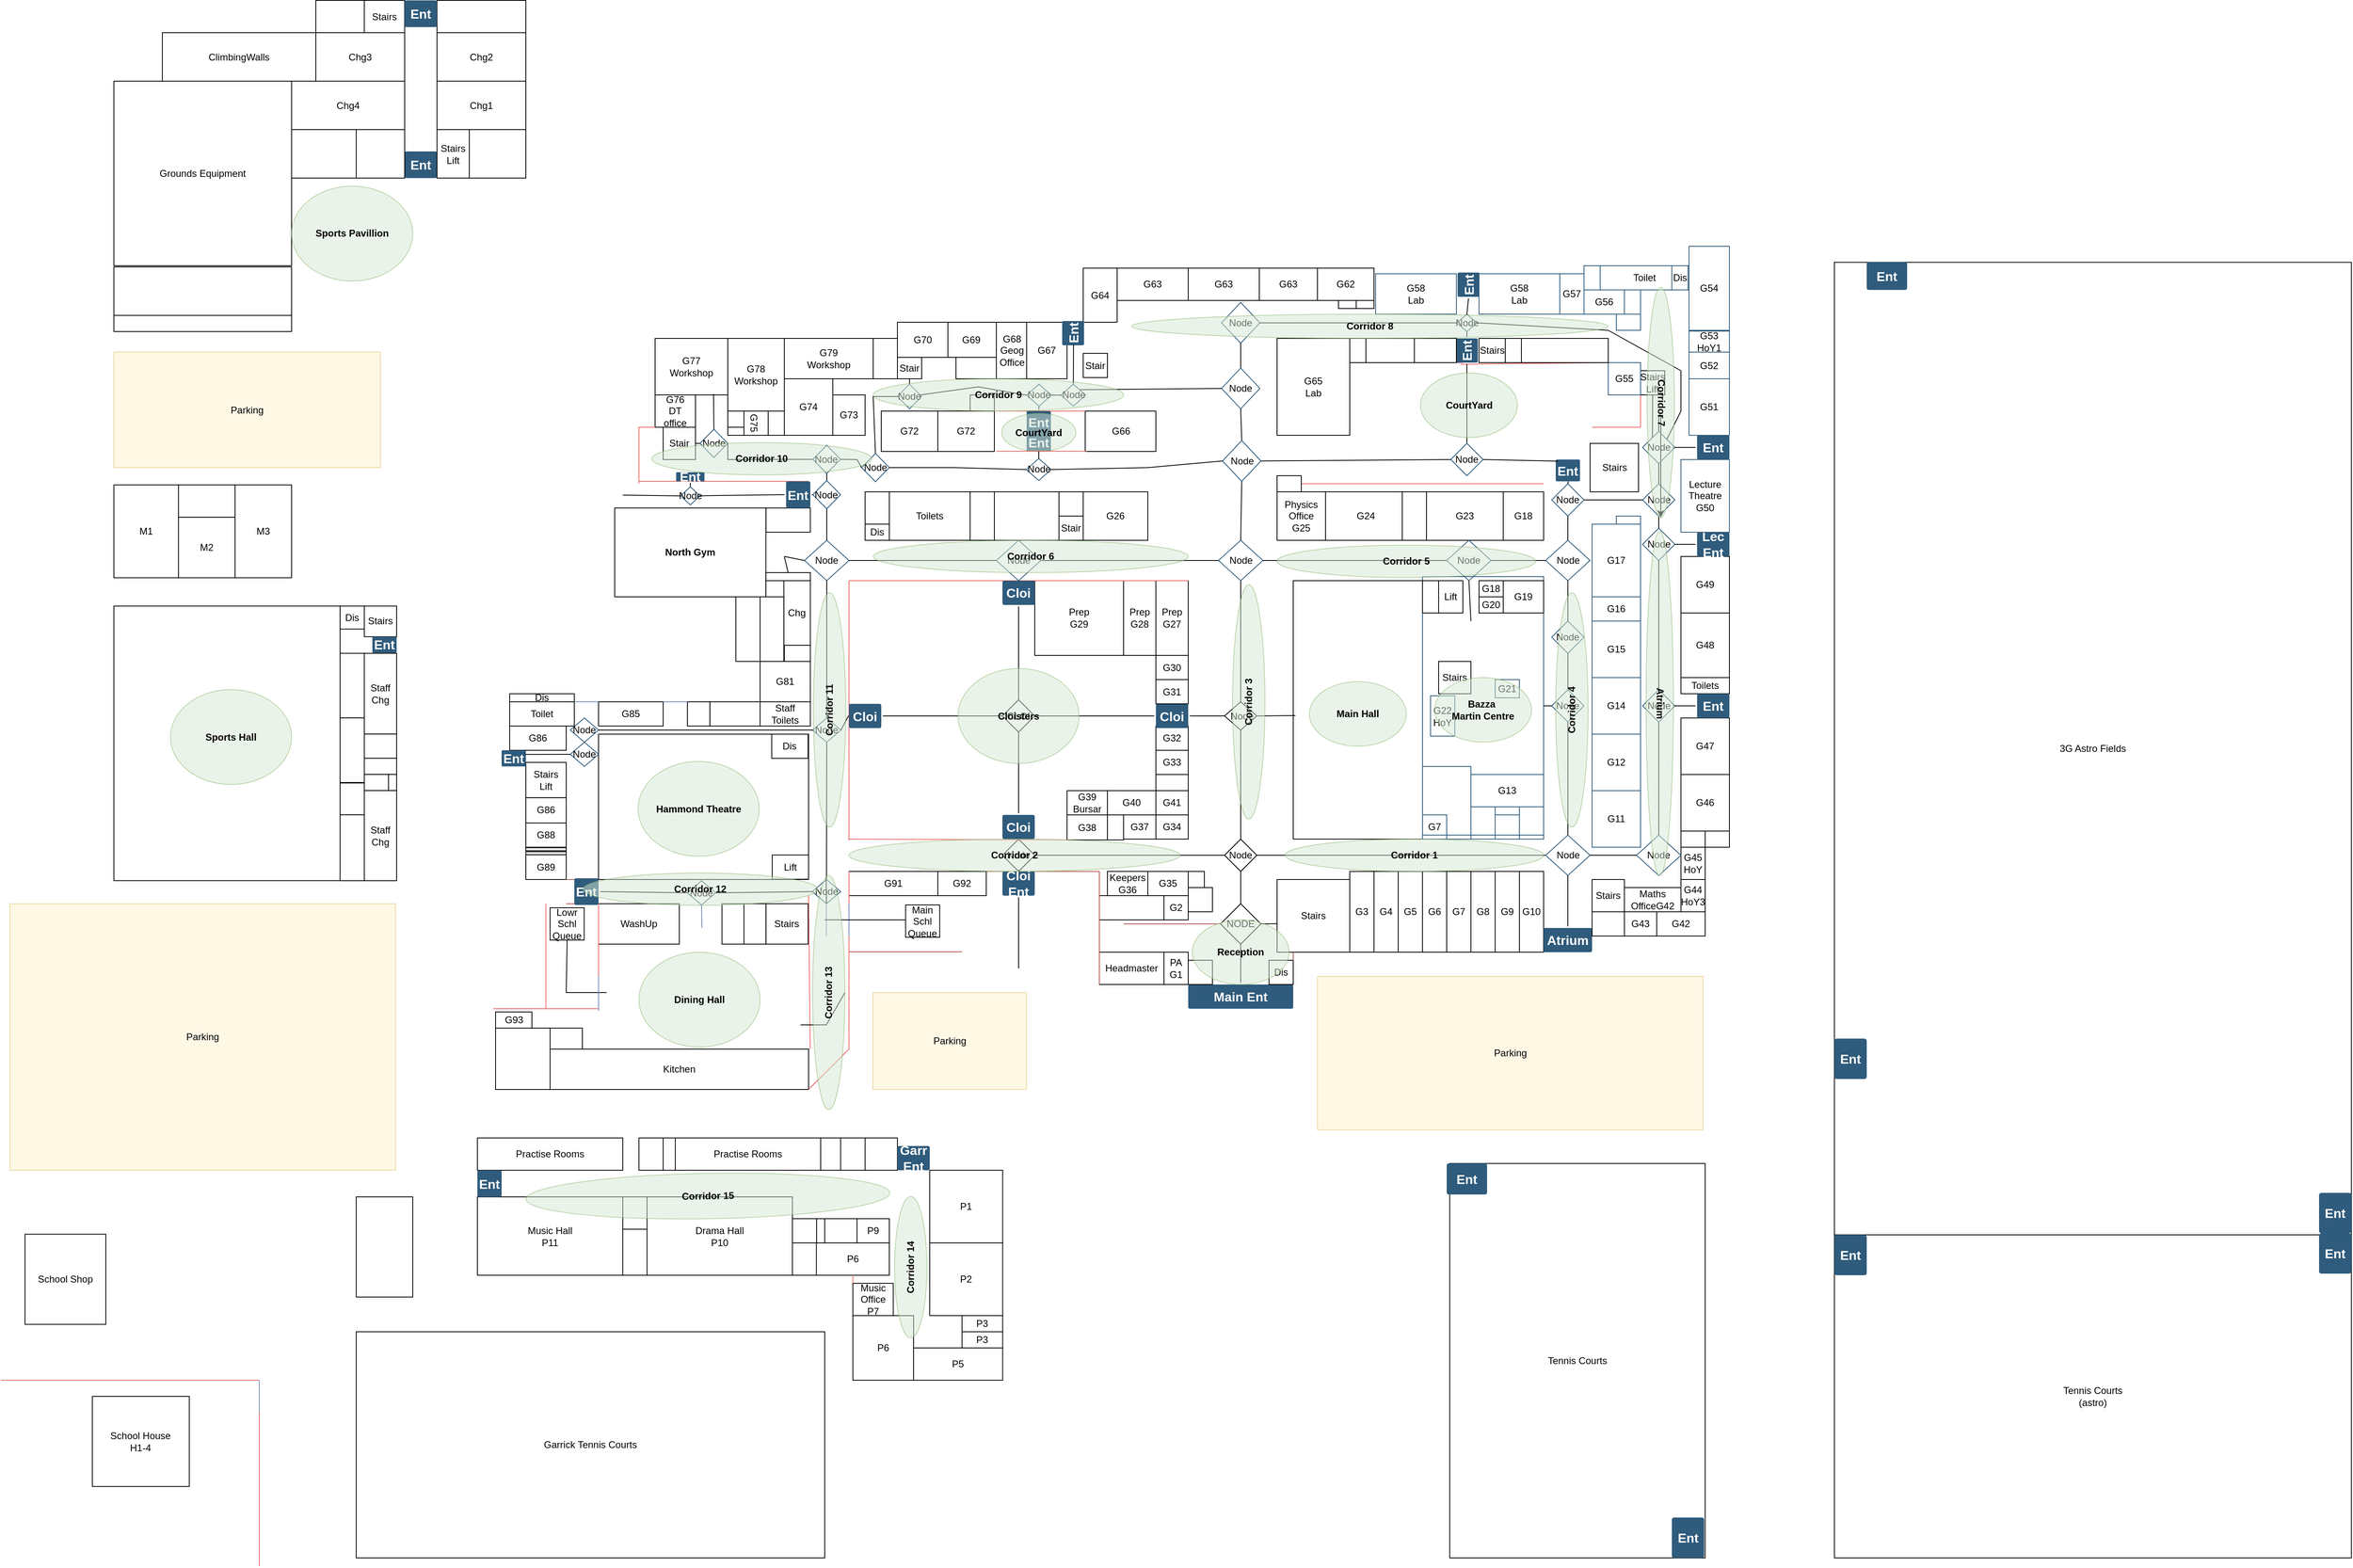 <mxfile version="24.7.17">
  <diagram id="6a731a19-8d31-9384-78a2-239565b7b9f0" name="Page-1">
    <mxGraphModel dx="2379" dy="1648" grid="1" gridSize="10" guides="1" tooltips="1" connect="1" arrows="1" fold="1" page="0" pageScale="1" pageWidth="1169" pageHeight="827" background="none" math="0" shadow="0">
      <root>
        <mxCell id="0" />
        <mxCell id="uEwHEvehHXahFJ2oK5lq-1880" value="First Floor" style="locked=1;" parent="0" visible="0" />
        <mxCell id="uEwHEvehHXahFJ2oK5lq-1884" value="Stairs" style="rounded=0;whiteSpace=wrap;html=1;" parent="uEwHEvehHXahFJ2oK5lq-1880" vertex="1">
          <mxGeometry x="430" y="240" width="90" height="90" as="geometry" />
        </mxCell>
        <mxCell id="F_J9CPUnIOaaphiWJHtH-1749" value="" style="rounded=0;whiteSpace=wrap;html=1;" parent="uEwHEvehHXahFJ2oK5lq-1880" vertex="1">
          <mxGeometry x="-410" y="60" width="260" height="180" as="geometry" />
        </mxCell>
        <mxCell id="F_J9CPUnIOaaphiWJHtH-1750" value="&lt;b&gt;Hammond Theatre&lt;/b&gt;" style="ellipse;whiteSpace=wrap;html=1;rounded=0;strokeColor=#82b366;fillColor=#d5e8d4;opacity=50;" parent="uEwHEvehHXahFJ2oK5lq-1880" vertex="1">
          <mxGeometry x="-360" y="91.25" width="150" height="117.5" as="geometry" />
        </mxCell>
        <mxCell id="1" value="Ground" style="" parent="0" />
        <mxCell id="1749" value="Main Ent" style="rounded=1;whiteSpace=wrap;html=1;shadow=0;labelBackgroundColor=none;strokeColor=none;strokeWidth=3;fillColor=#2F5B7C;fontFamily=Helvetica;fontSize=16;fontColor=#FFFFFF;align=center;fontStyle=1;spacing=5;arcSize=7;perimeterSpacing=2;" parent="1" vertex="1">
          <mxGeometry x="320" y="370" width="130" height="30" as="geometry" />
        </mxCell>
        <mxCell id="gbSmUv_tBAqvp1aVJgPZ-1751" value="G2" style="whiteSpace=wrap;html=1;aspect=fixed;" parent="1" vertex="1">
          <mxGeometry x="290" y="260" width="30" height="30" as="geometry" />
        </mxCell>
        <mxCell id="gbSmUv_tBAqvp1aVJgPZ-1752" value="" style="rounded=0;whiteSpace=wrap;html=1;" parent="1" vertex="1">
          <mxGeometry x="210" y="260" width="80" height="30" as="geometry" />
        </mxCell>
        <mxCell id="gbSmUv_tBAqvp1aVJgPZ-1753" value="Headmaster" style="rounded=0;whiteSpace=wrap;html=1;" parent="1" vertex="1">
          <mxGeometry x="210" y="330" width="80" height="40" as="geometry" />
        </mxCell>
        <mxCell id="gbSmUv_tBAqvp1aVJgPZ-1756" value="G35" style="rounded=0;whiteSpace=wrap;html=1;" parent="1" vertex="1">
          <mxGeometry x="270" y="230" width="50" height="30" as="geometry" />
        </mxCell>
        <mxCell id="gbSmUv_tBAqvp1aVJgPZ-1757" value="Keepers&lt;br&gt;G36" style="rounded=0;whiteSpace=wrap;html=1;" parent="1" vertex="1">
          <mxGeometry x="220" y="230" width="50" height="30" as="geometry" />
        </mxCell>
        <mxCell id="gbSmUv_tBAqvp1aVJgPZ-1758" value="NODE" style="rhombus;whiteSpace=wrap;html=1;" parent="1" vertex="1">
          <mxGeometry x="360" y="270" width="50" height="50" as="geometry" />
        </mxCell>
        <mxCell id="gbSmUv_tBAqvp1aVJgPZ-1763" value="Stairs" style="rounded=0;whiteSpace=wrap;html=1;" parent="1" vertex="1">
          <mxGeometry x="430" y="240" width="90" height="90" as="geometry" />
        </mxCell>
        <mxCell id="gbSmUv_tBAqvp1aVJgPZ-1764" value="G3" style="rounded=0;whiteSpace=wrap;html=1;" parent="1" vertex="1">
          <mxGeometry x="520" y="230" width="30" height="100" as="geometry" />
        </mxCell>
        <mxCell id="gbSmUv_tBAqvp1aVJgPZ-1765" value="G4" style="rounded=0;whiteSpace=wrap;html=1;" parent="1" vertex="1">
          <mxGeometry x="550" y="230" width="30" height="100" as="geometry" />
        </mxCell>
        <mxCell id="gbSmUv_tBAqvp1aVJgPZ-1766" value="G5" style="rounded=0;whiteSpace=wrap;html=1;" parent="1" vertex="1">
          <mxGeometry x="580" y="230" width="30" height="100" as="geometry" />
        </mxCell>
        <mxCell id="gbSmUv_tBAqvp1aVJgPZ-1771" value="G6" style="rounded=0;whiteSpace=wrap;html=1;" parent="1" vertex="1">
          <mxGeometry x="610" y="230" width="30" height="100" as="geometry" />
        </mxCell>
        <mxCell id="gbSmUv_tBAqvp1aVJgPZ-1774" value="G7" style="rounded=0;whiteSpace=wrap;html=1;" parent="1" vertex="1">
          <mxGeometry x="640" y="230" width="30" height="100" as="geometry" />
        </mxCell>
        <mxCell id="gbSmUv_tBAqvp1aVJgPZ-1775" value="G8" style="rounded=0;whiteSpace=wrap;html=1;" parent="1" vertex="1">
          <mxGeometry x="670" y="230" width="30" height="100" as="geometry" />
        </mxCell>
        <mxCell id="gbSmUv_tBAqvp1aVJgPZ-1776" value="G9" style="rounded=0;whiteSpace=wrap;html=1;" parent="1" vertex="1">
          <mxGeometry x="700" y="230" width="30" height="100" as="geometry" />
        </mxCell>
        <mxCell id="gbSmUv_tBAqvp1aVJgPZ-1777" value="G10" style="rounded=0;whiteSpace=wrap;html=1;" parent="1" vertex="1">
          <mxGeometry x="730" y="230" width="30" height="100" as="geometry" />
        </mxCell>
        <mxCell id="gbSmUv_tBAqvp1aVJgPZ-1778" value="Atrium" style="rounded=1;whiteSpace=wrap;html=1;shadow=0;labelBackgroundColor=none;strokeColor=none;strokeWidth=3;fillColor=#2F5B7C;fontFamily=Helvetica;fontSize=16;fontColor=#FFFFFF;align=center;fontStyle=1;spacing=5;arcSize=7;perimeterSpacing=2;" parent="1" vertex="1">
          <mxGeometry x="760" y="300" width="60" height="30" as="geometry" />
        </mxCell>
        <mxCell id="gbSmUv_tBAqvp1aVJgPZ-1781" value="Stairs" style="rounded=0;whiteSpace=wrap;html=1;direction=south;" parent="1" vertex="1">
          <mxGeometry x="820" y="240" width="40" height="40" as="geometry" />
        </mxCell>
        <mxCell id="gbSmUv_tBAqvp1aVJgPZ-1782" value="" style="rounded=0;whiteSpace=wrap;html=1;direction=south;" parent="1" vertex="1">
          <mxGeometry x="820" y="280" width="40" height="30" as="geometry" />
        </mxCell>
        <mxCell id="gbSmUv_tBAqvp1aVJgPZ-1783" value="G43" style="rounded=0;whiteSpace=wrap;html=1;direction=south;" parent="1" vertex="1">
          <mxGeometry x="860" y="280" width="40" height="30" as="geometry" />
        </mxCell>
        <mxCell id="gbSmUv_tBAqvp1aVJgPZ-1784" value="Maths OfficeG42" style="rounded=0;whiteSpace=wrap;html=1;direction=south;" parent="1" vertex="1">
          <mxGeometry x="860" y="250" width="70" height="30" as="geometry" />
        </mxCell>
        <mxCell id="gbSmUv_tBAqvp1aVJgPZ-1785" value="G42" style="rounded=0;whiteSpace=wrap;html=1;direction=south;" parent="1" vertex="1">
          <mxGeometry x="900" y="280" width="60" height="30" as="geometry" />
        </mxCell>
        <mxCell id="gbSmUv_tBAqvp1aVJgPZ-1787" value="G44&lt;br&gt;HoY3" style="rounded=0;whiteSpace=wrap;html=1;direction=south;" parent="1" vertex="1">
          <mxGeometry x="930" y="240" width="30" height="40" as="geometry" />
        </mxCell>
        <mxCell id="gbSmUv_tBAqvp1aVJgPZ-1789" value="G45&lt;br&gt;HoY" style="rounded=0;whiteSpace=wrap;html=1;direction=south;" parent="1" vertex="1">
          <mxGeometry x="930" y="200" width="30" height="40" as="geometry" />
        </mxCell>
        <mxCell id="gbSmUv_tBAqvp1aVJgPZ-1790" value="" style="rounded=0;whiteSpace=wrap;html=1;direction=south;" parent="1" vertex="1">
          <mxGeometry x="930" y="180" width="30" height="20" as="geometry" />
        </mxCell>
        <mxCell id="gbSmUv_tBAqvp1aVJgPZ-1791" value="" style="rounded=0;whiteSpace=wrap;html=1;direction=south;" parent="1" vertex="1">
          <mxGeometry x="960" y="180" width="30" height="20" as="geometry" />
        </mxCell>
        <mxCell id="gbSmUv_tBAqvp1aVJgPZ-1792" value="G46" style="rounded=0;whiteSpace=wrap;html=1;direction=south;" parent="1" vertex="1">
          <mxGeometry x="930" y="110" width="60" height="70" as="geometry" />
        </mxCell>
        <mxCell id="gbSmUv_tBAqvp1aVJgPZ-1793" value="G47" style="rounded=0;whiteSpace=wrap;html=1;direction=south;" parent="1" vertex="1">
          <mxGeometry x="930" y="40" width="60" height="70" as="geometry" />
        </mxCell>
        <mxCell id="gbSmUv_tBAqvp1aVJgPZ-1794" value="" style="rounded=0;whiteSpace=wrap;html=1;direction=south;" parent="1" vertex="1">
          <mxGeometry x="450" y="-130" width="160" height="320" as="geometry" />
        </mxCell>
        <mxCell id="gbSmUv_tBAqvp1aVJgPZ-1795" value="G34" style="rounded=0;whiteSpace=wrap;html=1;" parent="1" vertex="1">
          <mxGeometry x="280" y="160" width="40" height="30" as="geometry" />
        </mxCell>
        <mxCell id="gbSmUv_tBAqvp1aVJgPZ-1796" value="G41" style="rounded=0;whiteSpace=wrap;html=1;" parent="1" vertex="1">
          <mxGeometry x="280" y="130" width="40" height="30" as="geometry" />
        </mxCell>
        <mxCell id="gbSmUv_tBAqvp1aVJgPZ-1797" value="" style="rounded=0;whiteSpace=wrap;html=1;" parent="1" vertex="1">
          <mxGeometry x="280" y="110" width="40" height="20" as="geometry" />
        </mxCell>
        <mxCell id="gbSmUv_tBAqvp1aVJgPZ-1798" value="G33" style="rounded=0;whiteSpace=wrap;html=1;" parent="1" vertex="1">
          <mxGeometry x="280" y="80" width="40" height="30" as="geometry" />
        </mxCell>
        <mxCell id="gbSmUv_tBAqvp1aVJgPZ-1799" value="G32" style="rounded=0;whiteSpace=wrap;html=1;" parent="1" vertex="1">
          <mxGeometry x="280" y="50" width="40" height="30" as="geometry" />
        </mxCell>
        <mxCell id="gbSmUv_tBAqvp1aVJgPZ-1803" value="&amp;nbsp;Node" style="rhombus;whiteSpace=wrap;html=1;" parent="1" vertex="1">
          <mxGeometry x="365" y="20" width="40" height="35" as="geometry" />
        </mxCell>
        <mxCell id="gbSmUv_tBAqvp1aVJgPZ-1809" value="Node" style="rhombus;whiteSpace=wrap;html=1;" parent="1" vertex="1">
          <mxGeometry x="365" y="190" width="40" height="40" as="geometry" />
        </mxCell>
        <mxCell id="gbSmUv_tBAqvp1aVJgPZ-1814" value="Cloi" style="rounded=1;whiteSpace=wrap;html=1;shadow=0;labelBackgroundColor=none;strokeColor=none;strokeWidth=3;fillColor=#2F5B7C;fontFamily=Helvetica;fontSize=16;fontColor=#FFFFFF;align=center;fontStyle=1;spacing=5;arcSize=7;perimeterSpacing=2;" parent="1" vertex="1">
          <mxGeometry x="280" y="22.5" width="40" height="30" as="geometry" />
        </mxCell>
        <mxCell id="gbSmUv_tBAqvp1aVJgPZ-1818" value="G30" style="rounded=0;whiteSpace=wrap;html=1;" parent="1" vertex="1">
          <mxGeometry x="280" y="-37.5" width="40" height="30" as="geometry" />
        </mxCell>
        <mxCell id="gbSmUv_tBAqvp1aVJgPZ-1819" value="G31" style="rounded=0;whiteSpace=wrap;html=1;" parent="1" vertex="1">
          <mxGeometry x="280" y="-7.5" width="40" height="30" as="geometry" />
        </mxCell>
        <mxCell id="gbSmUv_tBAqvp1aVJgPZ-1820" value="Prep&lt;br&gt;G27" style="rounded=0;whiteSpace=wrap;html=1;" parent="1" vertex="1">
          <mxGeometry x="280" y="-130" width="40" height="92.5" as="geometry" />
        </mxCell>
        <mxCell id="gbSmUv_tBAqvp1aVJgPZ-1822" value="" style="endArrow=none;html=1;rounded=0;entryX=0.5;entryY=1;entryDx=0;entryDy=0;exitX=0.5;exitY=0;exitDx=0;exitDy=0;" parent="1" source="gbSmUv_tBAqvp1aVJgPZ-1809" target="gbSmUv_tBAqvp1aVJgPZ-1803" edge="1">
          <mxGeometry width="50" height="50" relative="1" as="geometry">
            <mxPoint x="340" y="110" as="sourcePoint" />
            <mxPoint x="390" y="60" as="targetPoint" />
          </mxGeometry>
        </mxCell>
        <mxCell id="gbSmUv_tBAqvp1aVJgPZ-1824" value="" style="endArrow=none;html=1;rounded=0;entryX=0.5;entryY=1;entryDx=0;entryDy=0;exitX=0.5;exitY=0;exitDx=0;exitDy=0;" parent="1" source="gbSmUv_tBAqvp1aVJgPZ-1758" target="gbSmUv_tBAqvp1aVJgPZ-1809" edge="1">
          <mxGeometry width="50" height="50" relative="1" as="geometry">
            <mxPoint x="340" y="200" as="sourcePoint" />
            <mxPoint x="390" y="150" as="targetPoint" />
          </mxGeometry>
        </mxCell>
        <mxCell id="gbSmUv_tBAqvp1aVJgPZ-1826" value="" style="endArrow=none;html=1;rounded=0;entryX=0.5;entryY=0;entryDx=0;entryDy=0;" parent="1" target="1749" edge="1">
          <mxGeometry width="50" height="50" relative="1" as="geometry">
            <mxPoint x="385" y="320" as="sourcePoint" />
            <mxPoint x="400" y="360" as="targetPoint" />
          </mxGeometry>
        </mxCell>
        <mxCell id="gbSmUv_tBAqvp1aVJgPZ-1827" value="" style="endArrow=none;html=1;rounded=0;fillColor=#f8cecc;strokeColor=#b85450;" parent="1" source="gbSmUv_tBAqvp1aVJgPZ-1758" edge="1">
          <mxGeometry width="50" height="50" relative="1" as="geometry">
            <mxPoint x="340" y="320" as="sourcePoint" />
            <mxPoint x="240" y="295" as="targetPoint" />
          </mxGeometry>
        </mxCell>
        <mxCell id="gbSmUv_tBAqvp1aVJgPZ-1828" value="" style="endArrow=none;html=1;rounded=0;exitX=1;exitY=0.5;exitDx=0;exitDy=0;entryX=-0.002;entryY=0.608;entryDx=0;entryDy=0;entryPerimeter=0;" parent="1" source="gbSmUv_tBAqvp1aVJgPZ-1758" target="gbSmUv_tBAqvp1aVJgPZ-1763" edge="1">
          <mxGeometry width="50" height="50" relative="1" as="geometry">
            <mxPoint x="340" y="320" as="sourcePoint" />
            <mxPoint x="410" y="260" as="targetPoint" />
          </mxGeometry>
        </mxCell>
        <mxCell id="gbSmUv_tBAqvp1aVJgPZ-1829" value="" style="endArrow=none;html=1;rounded=0;entryX=0;entryY=0.5;entryDx=0;entryDy=0;exitX=1;exitY=0.5;exitDx=0;exitDy=0;" parent="1" source="8CyhJUhW_bh8TN33WHjR-1827" target="gbSmUv_tBAqvp1aVJgPZ-1809" edge="1">
          <mxGeometry width="50" height="50" relative="1" as="geometry">
            <mxPoint x="170" y="210" as="sourcePoint" />
            <mxPoint x="400" y="100" as="targetPoint" />
          </mxGeometry>
        </mxCell>
        <mxCell id="gbSmUv_tBAqvp1aVJgPZ-1830" value="" style="endArrow=none;html=1;rounded=0;exitX=1;exitY=0.5;exitDx=0;exitDy=0;entryX=0;entryY=0.5;entryDx=0;entryDy=0;" parent="1" source="gbSmUv_tBAqvp1aVJgPZ-1809" target="gbSmUv_tBAqvp1aVJgPZ-1883" edge="1">
          <mxGeometry width="50" height="50" relative="1" as="geometry">
            <mxPoint x="180.0" y="220" as="sourcePoint" />
            <mxPoint x="610" y="210" as="targetPoint" />
          </mxGeometry>
        </mxCell>
        <mxCell id="gbSmUv_tBAqvp1aVJgPZ-1831" value="" style="endArrow=none;html=1;rounded=0;entryX=0;entryY=0.5;entryDx=0;entryDy=0;exitX=1;exitY=0.5;exitDx=0;exitDy=0;" parent="1" source="gbSmUv_tBAqvp1aVJgPZ-1814" target="gbSmUv_tBAqvp1aVJgPZ-1803" edge="1">
          <mxGeometry width="50" height="50" relative="1" as="geometry">
            <mxPoint x="350" as="sourcePoint" />
            <mxPoint x="400" y="-50" as="targetPoint" />
          </mxGeometry>
        </mxCell>
        <mxCell id="gbSmUv_tBAqvp1aVJgPZ-1832" value="" style="endArrow=none;html=1;rounded=0;exitX=0.5;exitY=0;exitDx=0;exitDy=0;entryX=0.5;entryY=1;entryDx=0;entryDy=0;" parent="1" source="gbSmUv_tBAqvp1aVJgPZ-1803" target="gbSmUv_tBAqvp1aVJgPZ-1834" edge="1">
          <mxGeometry width="50" height="50" relative="1" as="geometry">
            <mxPoint x="360" y="-20" as="sourcePoint" />
            <mxPoint x="385" y="-110" as="targetPoint" />
          </mxGeometry>
        </mxCell>
        <mxCell id="gbSmUv_tBAqvp1aVJgPZ-1834" value="Node" style="rhombus;whiteSpace=wrap;html=1;rounded=0;strokeColor=#2F5B7C;fillColor=none;" parent="1" vertex="1">
          <mxGeometry x="357.5" y="-180" width="55" height="50" as="geometry" />
        </mxCell>
        <mxCell id="gbSmUv_tBAqvp1aVJgPZ-1837" value="" style="endArrow=none;html=1;rounded=0;entryX=1;entryY=0.5;entryDx=0;entryDy=0;exitX=0;exitY=0.5;exitDx=0;exitDy=0;" parent="1" source="gbSmUv_tBAqvp1aVJgPZ-1834" target="7g-5XyvWssEIG0KanUl5-1750" edge="1">
          <mxGeometry width="50" height="50" relative="1" as="geometry">
            <mxPoint x="340" y="-90" as="sourcePoint" />
            <mxPoint x="332.5" y="-155" as="targetPoint" />
          </mxGeometry>
        </mxCell>
        <mxCell id="gbSmUv_tBAqvp1aVJgPZ-1839" value="" style="endArrow=none;html=1;rounded=0;entryX=0.5;entryY=0;entryDx=0;entryDy=0;exitX=0.5;exitY=1;exitDx=0;exitDy=0;" parent="1" source="7g-5XyvWssEIG0KanUl5-1807" target="gbSmUv_tBAqvp1aVJgPZ-1834" edge="1">
          <mxGeometry width="50" height="50" relative="1" as="geometry">
            <mxPoint x="300" y="-240" as="sourcePoint" />
            <mxPoint x="305" y="-180.0" as="targetPoint" />
          </mxGeometry>
        </mxCell>
        <mxCell id="gbSmUv_tBAqvp1aVJgPZ-1841" value="" style="endArrow=none;html=1;rounded=0;exitX=1;exitY=0.5;exitDx=0;exitDy=0;entryX=0;entryY=0.5;entryDx=0;entryDy=0;" parent="1" source="gbSmUv_tBAqvp1aVJgPZ-1834" target="gbSmUv_tBAqvp1aVJgPZ-1855" edge="1">
          <mxGeometry width="50" height="50" relative="1" as="geometry">
            <mxPoint x="460" y="-110" as="sourcePoint" />
            <mxPoint x="610" y="-155" as="targetPoint" />
          </mxGeometry>
        </mxCell>
        <mxCell id="gbSmUv_tBAqvp1aVJgPZ-1842" value="Physics Office&lt;br&gt;G25" style="rounded=0;whiteSpace=wrap;html=1;" parent="1" vertex="1">
          <mxGeometry x="430" y="-240" width="60" height="60" as="geometry" />
        </mxCell>
        <mxCell id="gbSmUv_tBAqvp1aVJgPZ-1843" value="G24" style="rounded=0;whiteSpace=wrap;html=1;" parent="1" vertex="1">
          <mxGeometry x="490" y="-240" width="100" height="60" as="geometry" />
        </mxCell>
        <mxCell id="gbSmUv_tBAqvp1aVJgPZ-1845" value="" style="rounded=0;whiteSpace=wrap;html=1;" parent="1" vertex="1">
          <mxGeometry x="585" y="-240" width="30" height="60" as="geometry" />
        </mxCell>
        <mxCell id="gbSmUv_tBAqvp1aVJgPZ-1846" value="G23" style="rounded=0;whiteSpace=wrap;html=1;" parent="1" vertex="1">
          <mxGeometry x="615" y="-240" width="95" height="60" as="geometry" />
        </mxCell>
        <mxCell id="gbSmUv_tBAqvp1aVJgPZ-1847" value="G18" style="rounded=0;whiteSpace=wrap;html=1;" parent="1" vertex="1">
          <mxGeometry x="710" y="-240" width="50" height="60" as="geometry" />
        </mxCell>
        <mxCell id="gbSmUv_tBAqvp1aVJgPZ-1848" value="" style="rounded=0;whiteSpace=wrap;html=1;strokeColor=#2F5B7C;fillColor=none;" parent="1" vertex="1">
          <mxGeometry x="610" y="-135" width="150" height="320" as="geometry" />
        </mxCell>
        <mxCell id="gbSmUv_tBAqvp1aVJgPZ-1850" value="" style="rounded=0;whiteSpace=wrap;html=1;" parent="1" vertex="1">
          <mxGeometry x="610" y="-130" width="20" height="40" as="geometry" />
        </mxCell>
        <mxCell id="gbSmUv_tBAqvp1aVJgPZ-1851" value="G19" style="rounded=0;whiteSpace=wrap;html=1;" parent="1" vertex="1">
          <mxGeometry x="710" y="-130" width="50" height="40" as="geometry" />
        </mxCell>
        <mxCell id="gbSmUv_tBAqvp1aVJgPZ-1852" value="G18" style="rounded=0;whiteSpace=wrap;html=1;" parent="1" vertex="1">
          <mxGeometry x="680" y="-130" width="30" height="20" as="geometry" />
        </mxCell>
        <mxCell id="gbSmUv_tBAqvp1aVJgPZ-1853" value="G20" style="rounded=0;whiteSpace=wrap;html=1;" parent="1" vertex="1">
          <mxGeometry x="680" y="-110" width="30" height="20" as="geometry" />
        </mxCell>
        <mxCell id="gbSmUv_tBAqvp1aVJgPZ-1854" value="Lift" style="rounded=0;whiteSpace=wrap;html=1;" parent="1" vertex="1">
          <mxGeometry x="630" y="-130" width="30" height="40" as="geometry" />
        </mxCell>
        <mxCell id="gbSmUv_tBAqvp1aVJgPZ-1855" value="Node" style="rhombus;whiteSpace=wrap;html=1;rounded=0;strokeColor=#2F5B7C;fillColor=none;" parent="1" vertex="1">
          <mxGeometry x="640" y="-180" width="55" height="50" as="geometry" />
        </mxCell>
        <mxCell id="gbSmUv_tBAqvp1aVJgPZ-1859" value="" style="endArrow=none;html=1;rounded=0;entryX=0.5;entryY=1;entryDx=0;entryDy=0;" parent="1" target="gbSmUv_tBAqvp1aVJgPZ-1855" edge="1">
          <mxGeometry width="50" height="50" relative="1" as="geometry">
            <mxPoint x="670" y="-80" as="sourcePoint" />
            <mxPoint x="710" y="-110" as="targetPoint" />
          </mxGeometry>
        </mxCell>
        <mxCell id="gbSmUv_tBAqvp1aVJgPZ-1860" value="Stairs" style="rounded=0;whiteSpace=wrap;html=1;" parent="1" vertex="1">
          <mxGeometry x="630" y="-30" width="40" height="40" as="geometry" />
        </mxCell>
        <mxCell id="gbSmUv_tBAqvp1aVJgPZ-1861" value="G22&lt;br&gt;HoY" style="rounded=0;whiteSpace=wrap;html=1;strokeColor=#2F5B7C;fillColor=none;" parent="1" vertex="1">
          <mxGeometry x="620" y="12.5" width="30" height="50" as="geometry" />
        </mxCell>
        <mxCell id="gbSmUv_tBAqvp1aVJgPZ-1862" value="G21" style="rounded=0;whiteSpace=wrap;html=1;strokeColor=#2F5B7C;fillColor=none;" parent="1" vertex="1">
          <mxGeometry x="700" y="-7.5" width="30" height="22.5" as="geometry" />
        </mxCell>
        <mxCell id="gbSmUv_tBAqvp1aVJgPZ-1863" value="&lt;b&gt;Bazza&amp;nbsp;&lt;/b&gt;&lt;div&gt;&lt;b&gt;Martin Centre&lt;/b&gt;&lt;/div&gt;" style="ellipse;whiteSpace=wrap;html=1;rounded=0;strokeColor=#82b366;fillColor=#d5e8d4;opacity=50;" parent="1" vertex="1">
          <mxGeometry x="625" y="-10" width="120" height="80" as="geometry" />
        </mxCell>
        <mxCell id="gbSmUv_tBAqvp1aVJgPZ-1864" value="" style="rounded=0;whiteSpace=wrap;html=1;strokeColor=#2F5B7C;fillColor=none;" parent="1" vertex="1">
          <mxGeometry x="610" y="100" width="60" height="90" as="geometry" />
        </mxCell>
        <mxCell id="gbSmUv_tBAqvp1aVJgPZ-1865" value="G7" style="rounded=0;whiteSpace=wrap;html=1;strokeColor=#2F5B7C;fillColor=none;" parent="1" vertex="1">
          <mxGeometry x="610" y="160" width="30" height="30" as="geometry" />
        </mxCell>
        <mxCell id="gbSmUv_tBAqvp1aVJgPZ-1866" value="" style="rounded=0;whiteSpace=wrap;html=1;strokeColor=#2F5B7C;fillColor=none;" parent="1" vertex="1">
          <mxGeometry x="670" y="150" width="30" height="40" as="geometry" />
        </mxCell>
        <mxCell id="gbSmUv_tBAqvp1aVJgPZ-1867" value="" style="rounded=0;whiteSpace=wrap;html=1;strokeColor=#2F5B7C;fillColor=none;" parent="1" vertex="1">
          <mxGeometry x="700" y="160" width="30" height="30" as="geometry" />
        </mxCell>
        <mxCell id="gbSmUv_tBAqvp1aVJgPZ-1868" value="" style="rounded=0;whiteSpace=wrap;html=1;strokeColor=#2F5B7C;fillColor=none;" parent="1" vertex="1">
          <mxGeometry x="730" y="150" width="30" height="40" as="geometry" />
        </mxCell>
        <mxCell id="gbSmUv_tBAqvp1aVJgPZ-1869" value="" style="rounded=0;whiteSpace=wrap;html=1;strokeColor=#2F5B7C;fillColor=none;" parent="1" vertex="1">
          <mxGeometry x="700" y="150" width="30" height="10" as="geometry" />
        </mxCell>
        <mxCell id="gbSmUv_tBAqvp1aVJgPZ-1870" value="G13" style="rounded=0;whiteSpace=wrap;html=1;strokeColor=#2F5B7C;fillColor=none;" parent="1" vertex="1">
          <mxGeometry x="670" y="110" width="90" height="40" as="geometry" />
        </mxCell>
        <mxCell id="gbSmUv_tBAqvp1aVJgPZ-1871" value="G11" style="rounded=0;whiteSpace=wrap;html=1;strokeColor=#2F5B7C;fillColor=none;" parent="1" vertex="1">
          <mxGeometry x="820" y="130" width="60" height="70" as="geometry" />
        </mxCell>
        <mxCell id="gbSmUv_tBAqvp1aVJgPZ-1872" value="G12" style="rounded=0;whiteSpace=wrap;html=1;strokeColor=#2F5B7C;fillColor=none;" parent="1" vertex="1">
          <mxGeometry x="820" y="60" width="60" height="70" as="geometry" />
        </mxCell>
        <mxCell id="gbSmUv_tBAqvp1aVJgPZ-1873" value="G14" style="rounded=0;whiteSpace=wrap;html=1;strokeColor=#2F5B7C;fillColor=none;" parent="1" vertex="1">
          <mxGeometry x="820" y="-10" width="60" height="70" as="geometry" />
        </mxCell>
        <mxCell id="gbSmUv_tBAqvp1aVJgPZ-1874" value="" style="rounded=0;whiteSpace=wrap;html=1;strokeColor=#2F5B7C;fillColor=none;" parent="1" vertex="1">
          <mxGeometry x="850" y="-210" width="30" height="10" as="geometry" />
        </mxCell>
        <mxCell id="gbSmUv_tBAqvp1aVJgPZ-1875" value="G15" style="rounded=0;whiteSpace=wrap;html=1;strokeColor=#2F5B7C;fillColor=none;" parent="1" vertex="1">
          <mxGeometry x="820" y="-80" width="60" height="70" as="geometry" />
        </mxCell>
        <mxCell id="gbSmUv_tBAqvp1aVJgPZ-1877" value="G17" style="rounded=0;whiteSpace=wrap;html=1;strokeColor=#2F5B7C;fillColor=none;" parent="1" vertex="1">
          <mxGeometry x="820" y="-200" width="60" height="90" as="geometry" />
        </mxCell>
        <mxCell id="gbSmUv_tBAqvp1aVJgPZ-1878" value="G16" style="rounded=0;whiteSpace=wrap;html=1;strokeColor=#2F5B7C;fillColor=none;" parent="1" vertex="1">
          <mxGeometry x="820" y="-110" width="60" height="30" as="geometry" />
        </mxCell>
        <mxCell id="gbSmUv_tBAqvp1aVJgPZ-1880" value="Node" style="rhombus;whiteSpace=wrap;html=1;rounded=0;strokeColor=#2F5B7C;fillColor=none;" parent="1" vertex="1">
          <mxGeometry x="762.5" y="-180" width="55" height="50" as="geometry" />
        </mxCell>
        <mxCell id="gbSmUv_tBAqvp1aVJgPZ-1881" value="" style="endArrow=none;html=1;rounded=0;exitX=1;exitY=0.5;exitDx=0;exitDy=0;entryX=0;entryY=0.5;entryDx=0;entryDy=0;" parent="1" source="gbSmUv_tBAqvp1aVJgPZ-1855" target="gbSmUv_tBAqvp1aVJgPZ-1880" edge="1">
          <mxGeometry width="50" height="50" relative="1" as="geometry">
            <mxPoint x="820" y="-80" as="sourcePoint" />
            <mxPoint x="870" y="-130" as="targetPoint" />
          </mxGeometry>
        </mxCell>
        <mxCell id="gbSmUv_tBAqvp1aVJgPZ-1883" value="Node" style="rhombus;whiteSpace=wrap;html=1;rounded=0;strokeColor=#2F5B7C;fillColor=none;" parent="1" vertex="1">
          <mxGeometry x="762.5" y="185" width="55" height="50" as="geometry" />
        </mxCell>
        <mxCell id="gbSmUv_tBAqvp1aVJgPZ-1887" value="" style="endArrow=none;html=1;rounded=0;entryX=0.5;entryY=1;entryDx=0;entryDy=0;exitX=0.5;exitY=0;exitDx=0;exitDy=0;" parent="1" source="gbSmUv_tBAqvp1aVJgPZ-1778" target="gbSmUv_tBAqvp1aVJgPZ-1883" edge="1">
          <mxGeometry width="50" height="50" relative="1" as="geometry">
            <mxPoint x="750" y="250" as="sourcePoint" />
            <mxPoint x="800" y="200" as="targetPoint" />
          </mxGeometry>
        </mxCell>
        <mxCell id="gbSmUv_tBAqvp1aVJgPZ-1888" value="Node" style="rhombus;whiteSpace=wrap;html=1;rounded=0;strokeColor=#2F5B7C;fillColor=none;" parent="1" vertex="1">
          <mxGeometry x="875" y="185" width="55" height="50" as="geometry" />
        </mxCell>
        <mxCell id="gbSmUv_tBAqvp1aVJgPZ-1889" value="" style="endArrow=none;html=1;rounded=0;exitX=1;exitY=0.5;exitDx=0;exitDy=0;entryX=0;entryY=0.5;entryDx=0;entryDy=0;" parent="1" source="gbSmUv_tBAqvp1aVJgPZ-1883" target="gbSmUv_tBAqvp1aVJgPZ-1888" edge="1">
          <mxGeometry width="50" height="50" relative="1" as="geometry">
            <mxPoint x="810" y="190" as="sourcePoint" />
            <mxPoint x="860" y="140" as="targetPoint" />
          </mxGeometry>
        </mxCell>
        <mxCell id="gbSmUv_tBAqvp1aVJgPZ-1890" value="" style="endArrow=none;html=1;rounded=0;exitX=0.5;exitY=0;exitDx=0;exitDy=0;entryX=0.5;entryY=1;entryDx=0;entryDy=0;" parent="1" source="gbSmUv_tBAqvp1aVJgPZ-1888" target="gbSmUv_tBAqvp1aVJgPZ-1894" edge="1">
          <mxGeometry width="50" height="50" relative="1" as="geometry">
            <mxPoint x="820" y="120" as="sourcePoint" />
            <mxPoint x="900" y="50" as="targetPoint" />
          </mxGeometry>
        </mxCell>
        <mxCell id="gbSmUv_tBAqvp1aVJgPZ-1891" value="" style="endArrow=none;html=1;rounded=0;exitX=1;exitY=0.5;exitDx=0;exitDy=0;entryX=0.522;entryY=0.983;entryDx=0;entryDy=0;entryPerimeter=0;" parent="1" source="gbSmUv_tBAqvp1aVJgPZ-1803" target="gbSmUv_tBAqvp1aVJgPZ-1794" edge="1">
          <mxGeometry width="50" height="50" relative="1" as="geometry">
            <mxPoint x="410" y="70" as="sourcePoint" />
            <mxPoint x="460" y="20" as="targetPoint" />
          </mxGeometry>
        </mxCell>
        <mxCell id="gbSmUv_tBAqvp1aVJgPZ-1892" value="Toilets" style="rounded=0;whiteSpace=wrap;html=1;direction=south;" parent="1" vertex="1">
          <mxGeometry x="930" y="-10" width="60" height="20" as="geometry" />
        </mxCell>
        <mxCell id="gbSmUv_tBAqvp1aVJgPZ-1893" value="Ent" style="rounded=1;whiteSpace=wrap;html=1;shadow=0;labelBackgroundColor=none;strokeColor=none;strokeWidth=3;fillColor=#2F5B7C;fontFamily=Helvetica;fontSize=16;fontColor=#FFFFFF;align=center;fontStyle=1;spacing=5;arcSize=7;perimeterSpacing=2;" parent="1" vertex="1">
          <mxGeometry x="950" y="10" width="40" height="30" as="geometry" />
        </mxCell>
        <mxCell id="gbSmUv_tBAqvp1aVJgPZ-1894" value="Node" style="rhombus;whiteSpace=wrap;html=1;rounded=0;strokeColor=#2F5B7C;fillColor=none;" parent="1" vertex="1">
          <mxGeometry x="882.5" y="5" width="40" height="40" as="geometry" />
        </mxCell>
        <mxCell id="gbSmUv_tBAqvp1aVJgPZ-1895" value="" style="endArrow=none;html=1;rounded=0;exitX=0;exitY=0.5;exitDx=0;exitDy=0;entryX=1;entryY=0.5;entryDx=0;entryDy=0;" parent="1" source="gbSmUv_tBAqvp1aVJgPZ-1893" target="gbSmUv_tBAqvp1aVJgPZ-1894" edge="1">
          <mxGeometry width="50" height="50" relative="1" as="geometry">
            <mxPoint x="870" y="60" as="sourcePoint" />
            <mxPoint x="920" y="10" as="targetPoint" />
          </mxGeometry>
        </mxCell>
        <mxCell id="gbSmUv_tBAqvp1aVJgPZ-1896" value="G48" style="rounded=0;whiteSpace=wrap;html=1;direction=south;" parent="1" vertex="1">
          <mxGeometry x="930" y="-90" width="60" height="80" as="geometry" />
        </mxCell>
        <mxCell id="gbSmUv_tBAqvp1aVJgPZ-1897" value="G49" style="rounded=0;whiteSpace=wrap;html=1;direction=south;" parent="1" vertex="1">
          <mxGeometry x="930" y="-160" width="60" height="70" as="geometry" />
        </mxCell>
        <mxCell id="gbSmUv_tBAqvp1aVJgPZ-1898" value="Lec Ent" style="rounded=1;whiteSpace=wrap;html=1;shadow=0;labelBackgroundColor=none;strokeColor=none;strokeWidth=3;fillColor=#2F5B7C;fontFamily=Helvetica;fontSize=16;fontColor=#FFFFFF;align=center;fontStyle=1;spacing=5;arcSize=7;perimeterSpacing=2;" parent="1" vertex="1">
          <mxGeometry x="950" y="-190" width="40" height="30" as="geometry" />
        </mxCell>
        <mxCell id="gbSmUv_tBAqvp1aVJgPZ-1899" value="Node" style="rhombus;whiteSpace=wrap;html=1;rounded=0;strokeColor=#2F5B7C;fillColor=none;" parent="1" vertex="1">
          <mxGeometry x="882.5" y="-195" width="40" height="40" as="geometry" />
        </mxCell>
        <mxCell id="gbSmUv_tBAqvp1aVJgPZ-1900" value="" style="endArrow=none;html=1;rounded=0;exitX=0.5;exitY=0;exitDx=0;exitDy=0;entryX=0.5;entryY=1;entryDx=0;entryDy=0;" parent="1" source="gbSmUv_tBAqvp1aVJgPZ-1894" target="gbSmUv_tBAqvp1aVJgPZ-1899" edge="1">
          <mxGeometry width="50" height="50" relative="1" as="geometry">
            <mxPoint x="910" y="-30" as="sourcePoint" />
            <mxPoint x="920" y="-90" as="targetPoint" />
          </mxGeometry>
        </mxCell>
        <mxCell id="gbSmUv_tBAqvp1aVJgPZ-1901" value="" style="endArrow=none;html=1;rounded=0;exitX=1;exitY=0.5;exitDx=0;exitDy=0;entryX=0;entryY=0.5;entryDx=0;entryDy=0;" parent="1" source="gbSmUv_tBAqvp1aVJgPZ-1899" target="gbSmUv_tBAqvp1aVJgPZ-1898" edge="1">
          <mxGeometry width="50" height="50" relative="1" as="geometry">
            <mxPoint x="910" y="-110" as="sourcePoint" />
            <mxPoint x="960" y="-160" as="targetPoint" />
          </mxGeometry>
        </mxCell>
        <mxCell id="gbSmUv_tBAqvp1aVJgPZ-1902" value="Lecture Theatre&lt;br&gt;G50" style="rounded=0;whiteSpace=wrap;html=1;strokeColor=#2F5B7C;fillColor=none;" parent="1" vertex="1">
          <mxGeometry x="930" y="-280" width="60" height="90" as="geometry" />
        </mxCell>
        <mxCell id="gbSmUv_tBAqvp1aVJgPZ-1903" value="Node" style="rhombus;whiteSpace=wrap;html=1;rounded=0;strokeColor=#2F5B7C;fillColor=none;" parent="1" vertex="1">
          <mxGeometry x="882.5" y="-250" width="40" height="40" as="geometry" />
        </mxCell>
        <mxCell id="gbSmUv_tBAqvp1aVJgPZ-1904" value="" style="endArrow=none;html=1;rounded=0;fontFamily=Helvetica;fontSize=12;fontColor=default;exitX=0.5;exitY=0;exitDx=0;exitDy=0;entryX=0.5;entryY=1;entryDx=0;entryDy=0;" parent="1" source="gbSmUv_tBAqvp1aVJgPZ-1899" target="gbSmUv_tBAqvp1aVJgPZ-1903" edge="1">
          <mxGeometry width="50" height="50" relative="1" as="geometry">
            <mxPoint x="860" y="-220" as="sourcePoint" />
            <mxPoint x="903" y="-220" as="targetPoint" />
          </mxGeometry>
        </mxCell>
        <mxCell id="gbSmUv_tBAqvp1aVJgPZ-1905" value="" style="endArrow=none;html=1;rounded=0;fontFamily=Helvetica;fontSize=12;fontColor=default;exitX=0.5;exitY=0;exitDx=0;exitDy=0;entryX=0.5;entryY=1;entryDx=0;entryDy=0;" parent="1" source="gbSmUv_tBAqvp1aVJgPZ-1883" target="gbSmUv_tBAqvp1aVJgPZ-1906" edge="1">
          <mxGeometry width="50" height="50" relative="1" as="geometry">
            <mxPoint x="820" y="140" as="sourcePoint" />
            <mxPoint x="790" y="80" as="targetPoint" />
          </mxGeometry>
        </mxCell>
        <mxCell id="gbSmUv_tBAqvp1aVJgPZ-1906" value="Node" style="rhombus;whiteSpace=wrap;html=1;rounded=0;strokeColor=#2F5B7C;fillColor=none;" parent="1" vertex="1">
          <mxGeometry x="770" y="5" width="40" height="40" as="geometry" />
        </mxCell>
        <mxCell id="gbSmUv_tBAqvp1aVJgPZ-1908" value="Node" style="rhombus;whiteSpace=wrap;html=1;rounded=0;strokeColor=#2F5B7C;fillColor=none;" parent="1" vertex="1">
          <mxGeometry x="770" y="-80" width="40" height="40" as="geometry" />
        </mxCell>
        <mxCell id="gbSmUv_tBAqvp1aVJgPZ-1909" value="" style="endArrow=none;html=1;rounded=0;fontFamily=Helvetica;fontSize=12;fontColor=default;entryX=0.5;entryY=1;entryDx=0;entryDy=0;exitX=0.5;exitY=0;exitDx=0;exitDy=0;" parent="1" source="gbSmUv_tBAqvp1aVJgPZ-1906" target="gbSmUv_tBAqvp1aVJgPZ-1908" edge="1">
          <mxGeometry width="50" height="50" relative="1" as="geometry">
            <mxPoint x="820" as="sourcePoint" />
            <mxPoint x="870" y="-50" as="targetPoint" />
          </mxGeometry>
        </mxCell>
        <mxCell id="gbSmUv_tBAqvp1aVJgPZ-1910" value="" style="endArrow=none;html=1;rounded=0;fontFamily=Helvetica;fontSize=12;fontColor=default;entryX=0.5;entryY=1;entryDx=0;entryDy=0;exitX=0.5;exitY=0;exitDx=0;exitDy=0;" parent="1" source="gbSmUv_tBAqvp1aVJgPZ-1908" target="gbSmUv_tBAqvp1aVJgPZ-1880" edge="1">
          <mxGeometry width="50" height="50" relative="1" as="geometry">
            <mxPoint x="820" y="-60" as="sourcePoint" />
            <mxPoint x="870" y="-110" as="targetPoint" />
          </mxGeometry>
        </mxCell>
        <mxCell id="gbSmUv_tBAqvp1aVJgPZ-1911" value="" style="endArrow=none;html=1;rounded=0;fontFamily=Helvetica;fontSize=12;fontColor=default;entryX=0;entryY=0.5;entryDx=0;entryDy=0;" parent="1" source="gbSmUv_tBAqvp1aVJgPZ-1848" target="gbSmUv_tBAqvp1aVJgPZ-1906" edge="1">
          <mxGeometry width="50" height="50" relative="1" as="geometry">
            <mxPoint x="770" y="100" as="sourcePoint" />
            <mxPoint x="870" y="80" as="targetPoint" />
          </mxGeometry>
        </mxCell>
        <mxCell id="8CyhJUhW_bh8TN33WHjR-1750" value="&lt;b&gt;Atrium&lt;/b&gt;" style="ellipse;whiteSpace=wrap;html=1;fillColor=#d5e8d4;strokeColor=#82b366;opacity=50;rotation=90;" parent="1" vertex="1">
          <mxGeometry x="690.32" y="5.31" width="426.88" height="33.75" as="geometry" />
        </mxCell>
        <mxCell id="8CyhJUhW_bh8TN33WHjR-1751" value="Stairs" style="rounded=0;whiteSpace=wrap;html=1;direction=south;" parent="1" vertex="1">
          <mxGeometry x="817.5" y="-300" width="60" height="60" as="geometry" />
        </mxCell>
        <mxCell id="8CyhJUhW_bh8TN33WHjR-1752" value="Node" style="rhombus;whiteSpace=wrap;html=1;rounded=0;strokeColor=#2F5B7C;fillColor=none;" parent="1" vertex="1">
          <mxGeometry x="770" y="-250" width="40" height="40" as="geometry" />
        </mxCell>
        <mxCell id="8CyhJUhW_bh8TN33WHjR-1753" value="" style="endArrow=none;html=1;rounded=0;entryX=0;entryY=0.5;entryDx=0;entryDy=0;exitX=1;exitY=0.5;exitDx=0;exitDy=0;" parent="1" source="8CyhJUhW_bh8TN33WHjR-1752" target="gbSmUv_tBAqvp1aVJgPZ-1903" edge="1">
          <mxGeometry width="50" height="50" relative="1" as="geometry">
            <mxPoint x="730" y="-180" as="sourcePoint" />
            <mxPoint x="780" y="-230" as="targetPoint" />
          </mxGeometry>
        </mxCell>
        <mxCell id="8CyhJUhW_bh8TN33WHjR-1754" value="" style="endArrow=none;html=1;rounded=0;entryX=0.5;entryY=1;entryDx=0;entryDy=0;exitX=0.5;exitY=0;exitDx=0;exitDy=0;" parent="1" source="gbSmUv_tBAqvp1aVJgPZ-1880" target="8CyhJUhW_bh8TN33WHjR-1752" edge="1">
          <mxGeometry width="50" height="50" relative="1" as="geometry">
            <mxPoint x="730" y="-180" as="sourcePoint" />
            <mxPoint x="780" y="-230" as="targetPoint" />
          </mxGeometry>
        </mxCell>
        <mxCell id="8CyhJUhW_bh8TN33WHjR-1755" value="" style="endArrow=none;html=1;rounded=0;entryX=0.5;entryY=0;entryDx=0;entryDy=0;exitX=0.515;exitY=0.944;exitDx=0;exitDy=0;exitPerimeter=0;" parent="1" source="8CyhJUhW_bh8TN33WHjR-1782" target="8CyhJUhW_bh8TN33WHjR-1752" edge="1">
          <mxGeometry width="50" height="50" relative="1" as="geometry">
            <mxPoint x="790" y="-310" as="sourcePoint" />
            <mxPoint x="760" y="-240" as="targetPoint" />
          </mxGeometry>
        </mxCell>
        <mxCell id="S2sYQlZ9Blg0jifLKxYm-1755" value="" style="edgeStyle=orthogonalEdgeStyle;rounded=0;orthogonalLoop=1;jettySize=auto;html=1;" edge="1" parent="1" source="8CyhJUhW_bh8TN33WHjR-1756" target="ctYvlRbqNsgSdXRxTgd2-1761">
          <mxGeometry relative="1" as="geometry" />
        </mxCell>
        <mxCell id="8CyhJUhW_bh8TN33WHjR-1756" value="Node" style="rhombus;whiteSpace=wrap;html=1;rounded=0;strokeColor=#2F5B7C;fillColor=none;" parent="1" vertex="1">
          <mxGeometry x="882.5" y="-315" width="40" height="40" as="geometry" />
        </mxCell>
        <mxCell id="8CyhJUhW_bh8TN33WHjR-1758" value="" style="endArrow=none;html=1;rounded=0;entryX=0.5;entryY=0;entryDx=0;entryDy=0;exitX=0.5;exitY=1;exitDx=0;exitDy=0;" parent="1" source="8CyhJUhW_bh8TN33WHjR-1756" target="gbSmUv_tBAqvp1aVJgPZ-1903" edge="1">
          <mxGeometry width="50" height="50" relative="1" as="geometry">
            <mxPoint x="800" y="-300" as="sourcePoint" />
            <mxPoint x="800" y="-240" as="targetPoint" />
            <Array as="points" />
          </mxGeometry>
        </mxCell>
        <mxCell id="8CyhJUhW_bh8TN33WHjR-1760" value="" style="endArrow=none;html=1;rounded=0;entryX=1;entryY=0.5;entryDx=0;entryDy=0;exitX=0;exitY=0.5;exitDx=0;exitDy=0;" parent="1" source="8CyhJUhW_bh8TN33WHjR-1761" target="8CyhJUhW_bh8TN33WHjR-1756" edge="1">
          <mxGeometry width="50" height="50" relative="1" as="geometry">
            <mxPoint x="1000" y="-300" as="sourcePoint" />
            <mxPoint x="970" y="-310" as="targetPoint" />
          </mxGeometry>
        </mxCell>
        <mxCell id="8CyhJUhW_bh8TN33WHjR-1761" value="Ent" style="rounded=1;whiteSpace=wrap;html=1;shadow=0;labelBackgroundColor=none;strokeColor=none;strokeWidth=3;fillColor=#2F5B7C;fontFamily=Helvetica;fontSize=16;fontColor=#FFFFFF;align=center;fontStyle=1;spacing=5;arcSize=7;perimeterSpacing=2;" parent="1" vertex="1">
          <mxGeometry x="950" y="-310" width="40" height="30" as="geometry" />
        </mxCell>
        <mxCell id="8CyhJUhW_bh8TN33WHjR-1762" value="Stairs&lt;div&gt;Lift&lt;/div&gt;" style="rounded=0;whiteSpace=wrap;html=1;direction=south;" parent="1" vertex="1">
          <mxGeometry x="880" y="-390" width="30" height="30" as="geometry" />
        </mxCell>
        <mxCell id="8CyhJUhW_bh8TN33WHjR-1763" value="" style="endArrow=none;html=1;rounded=0;entryX=1;entryY=0.5;entryDx=0;entryDy=0;exitX=0.304;exitY=0.183;exitDx=0;exitDy=0;exitPerimeter=0;" parent="1" source="8CyhJUhW_bh8TN33WHjR-1756" target="8CyhJUhW_bh8TN33WHjR-1762" edge="1">
          <mxGeometry width="50" height="50" relative="1" as="geometry">
            <mxPoint x="950" y="-280" as="sourcePoint" />
            <mxPoint x="1000" y="-330" as="targetPoint" />
          </mxGeometry>
        </mxCell>
        <mxCell id="8CyhJUhW_bh8TN33WHjR-1764" value="" style="endArrow=none;html=1;rounded=0;entryX=1;entryY=0;entryDx=0;entryDy=0;" parent="1" target="8CyhJUhW_bh8TN33WHjR-1756" edge="1">
          <mxGeometry width="50" height="50" relative="1" as="geometry">
            <mxPoint x="930" y="-340" as="sourcePoint" />
            <mxPoint x="1000" y="-330" as="targetPoint" />
          </mxGeometry>
        </mxCell>
        <mxCell id="8CyhJUhW_bh8TN33WHjR-1765" value="" style="endArrow=none;html=1;rounded=0;" parent="1" edge="1">
          <mxGeometry width="50" height="50" relative="1" as="geometry">
            <mxPoint x="930" y="-390" as="sourcePoint" />
            <mxPoint x="930" y="-340" as="targetPoint" />
          </mxGeometry>
        </mxCell>
        <mxCell id="8CyhJUhW_bh8TN33WHjR-1766" value="G51" style="rounded=0;whiteSpace=wrap;html=1;strokeColor=#2F5B7C;fillColor=none;" parent="1" vertex="1">
          <mxGeometry x="940" y="-380" width="50" height="70" as="geometry" />
        </mxCell>
        <mxCell id="8CyhJUhW_bh8TN33WHjR-1767" value="G52" style="rounded=0;whiteSpace=wrap;html=1;strokeColor=#2F5B7C;fillColor=none;" parent="1" vertex="1">
          <mxGeometry x="940" y="-413" width="50" height="33" as="geometry" />
        </mxCell>
        <mxCell id="8CyhJUhW_bh8TN33WHjR-1768" value="G53&lt;div&gt;HoY1&lt;/div&gt;" style="rounded=0;whiteSpace=wrap;html=1;strokeColor=#2F5B7C;fillColor=none;" parent="1" vertex="1">
          <mxGeometry x="940" y="-439" width="50" height="26" as="geometry" />
        </mxCell>
        <mxCell id="8CyhJUhW_bh8TN33WHjR-1769" value="G54" style="rounded=0;whiteSpace=wrap;html=1;strokeColor=#2F5B7C;fillColor=none;" parent="1" vertex="1">
          <mxGeometry x="940" y="-544" width="50" height="104" as="geometry" />
        </mxCell>
        <mxCell id="8CyhJUhW_bh8TN33WHjR-1771" value="Toilet" style="rounded=0;whiteSpace=wrap;html=1;strokeColor=#2F5B7C;fillColor=none;" parent="1" vertex="1">
          <mxGeometry x="830" y="-520" width="110" height="30" as="geometry" />
        </mxCell>
        <mxCell id="8CyhJUhW_bh8TN33WHjR-1774" value="" style="endArrow=none;html=1;rounded=0;strokeColor=#EA6B66;jumpSize=10;" parent="1" edge="1">
          <mxGeometry width="50" height="50" relative="1" as="geometry">
            <mxPoint x="820" y="-320" as="sourcePoint" />
            <mxPoint x="880" y="-320" as="targetPoint" />
          </mxGeometry>
        </mxCell>
        <mxCell id="8CyhJUhW_bh8TN33WHjR-1775" value="" style="endArrow=none;html=1;rounded=0;strokeColor=#EA6B66;jumpSize=10;" parent="1" edge="1">
          <mxGeometry width="50" height="50" relative="1" as="geometry">
            <mxPoint x="880" y="-360" as="sourcePoint" />
            <mxPoint x="880" y="-320" as="targetPoint" />
          </mxGeometry>
        </mxCell>
        <mxCell id="8CyhJUhW_bh8TN33WHjR-1776" value="" style="endArrow=none;html=1;rounded=0;strokeColor=#EA6B66;jumpSize=10;" parent="1" edge="1">
          <mxGeometry width="50" height="50" relative="1" as="geometry">
            <mxPoint x="840" y="-360" as="sourcePoint" />
            <mxPoint x="880" y="-360" as="targetPoint" />
          </mxGeometry>
        </mxCell>
        <mxCell id="8CyhJUhW_bh8TN33WHjR-1778" value="G55" style="rounded=0;whiteSpace=wrap;html=1;strokeColor=#2F5B7C;fillColor=none;" parent="1" vertex="1">
          <mxGeometry x="840" y="-400" width="40" height="40" as="geometry" />
        </mxCell>
        <mxCell id="8CyhJUhW_bh8TN33WHjR-1779" value="" style="endArrow=none;html=1;rounded=0;strokeColor=#EA6B66;jumpSize=10;exitX=0;exitY=0;exitDx=0;exitDy=0;entryX=0;entryY=0.25;entryDx=0;entryDy=0;" parent="1" source="8CyhJUhW_bh8TN33WHjR-1778" target="8CyhJUhW_bh8TN33WHjR-1781" edge="1">
          <mxGeometry width="50" height="50" relative="1" as="geometry">
            <mxPoint x="890" y="-350" as="sourcePoint" />
            <mxPoint x="690" y="-400" as="targetPoint" />
          </mxGeometry>
        </mxCell>
        <mxCell id="8CyhJUhW_bh8TN33WHjR-1780" value="" style="endArrow=none;html=1;rounded=0;strokeColor=#EA6B66;jumpSize=10;" parent="1" edge="1">
          <mxGeometry width="50" height="50" relative="1" as="geometry">
            <mxPoint x="660" y="-400" as="sourcePoint" />
            <mxPoint x="520" y="-400" as="targetPoint" />
          </mxGeometry>
        </mxCell>
        <mxCell id="8CyhJUhW_bh8TN33WHjR-1781" value="Ent" style="rounded=1;whiteSpace=wrap;html=1;shadow=0;labelBackgroundColor=none;strokeColor=none;strokeWidth=3;fillColor=#2F5B7C;fontFamily=Helvetica;fontSize=16;fontColor=#FFFFFF;align=center;fontStyle=1;spacing=5;arcSize=7;perimeterSpacing=2;rotation=-90;" parent="1" vertex="1">
          <mxGeometry x="650" y="-428.5" width="30" height="27" as="geometry" />
        </mxCell>
        <mxCell id="8CyhJUhW_bh8TN33WHjR-1782" value="Ent" style="rounded=1;whiteSpace=wrap;html=1;shadow=0;labelBackgroundColor=none;strokeColor=none;strokeWidth=3;fillColor=#2F5B7C;fontFamily=Helvetica;fontSize=16;fontColor=#FFFFFF;align=center;fontStyle=1;spacing=5;arcSize=7;perimeterSpacing=2;rotation=0;" parent="1" vertex="1">
          <mxGeometry x="775" y="-280" width="30" height="27" as="geometry" />
        </mxCell>
        <mxCell id="8CyhJUhW_bh8TN33WHjR-1783" value="" style="endArrow=none;html=1;rounded=0;strokeColor=#EA6B66;jumpSize=10;exitX=1;exitY=0.5;exitDx=0;exitDy=0;" parent="1" source="8CyhJUhW_bh8TN33WHjR-1784" edge="1">
          <mxGeometry width="50" height="50" relative="1" as="geometry">
            <mxPoint x="440" y="-250" as="sourcePoint" />
            <mxPoint x="760" y="-250" as="targetPoint" />
          </mxGeometry>
        </mxCell>
        <mxCell id="8CyhJUhW_bh8TN33WHjR-1784" value="" style="rounded=0;whiteSpace=wrap;html=1;" parent="1" vertex="1">
          <mxGeometry x="430" y="-260" width="30" height="20" as="geometry" />
        </mxCell>
        <mxCell id="8CyhJUhW_bh8TN33WHjR-1785" value="G65&lt;div&gt;Lab&lt;/div&gt;" style="rounded=0;whiteSpace=wrap;html=1;" parent="1" vertex="1">
          <mxGeometry x="430" y="-430" width="90" height="120" as="geometry" />
        </mxCell>
        <mxCell id="8CyhJUhW_bh8TN33WHjR-1786" value="" style="rounded=0;whiteSpace=wrap;html=1;" parent="1" vertex="1">
          <mxGeometry x="520" y="-430" width="20" height="30" as="geometry" />
        </mxCell>
        <mxCell id="8CyhJUhW_bh8TN33WHjR-1787" value="" style="rounded=0;whiteSpace=wrap;html=1;" parent="1" vertex="1">
          <mxGeometry x="540" y="-430" width="60" height="30" as="geometry" />
        </mxCell>
        <mxCell id="8CyhJUhW_bh8TN33WHjR-1788" value="" style="rounded=0;whiteSpace=wrap;html=1;" parent="1" vertex="1">
          <mxGeometry x="600" y="-430" width="52" height="30" as="geometry" />
        </mxCell>
        <mxCell id="8CyhJUhW_bh8TN33WHjR-1789" value="Stairs" style="rounded=0;whiteSpace=wrap;html=1;direction=south;" parent="1" vertex="1">
          <mxGeometry x="680" y="-430" width="32.5" height="30" as="geometry" />
        </mxCell>
        <mxCell id="8CyhJUhW_bh8TN33WHjR-1790" value="" style="rounded=0;whiteSpace=wrap;html=1;" parent="1" vertex="1">
          <mxGeometry x="712.5" y="-430" width="20" height="30" as="geometry" />
        </mxCell>
        <mxCell id="8CyhJUhW_bh8TN33WHjR-1791" value="" style="rounded=0;whiteSpace=wrap;html=1;" parent="1" vertex="1">
          <mxGeometry x="732.5" y="-430" width="107.5" height="30" as="geometry" />
        </mxCell>
        <mxCell id="8CyhJUhW_bh8TN33WHjR-1793" value="G56" style="rounded=0;whiteSpace=wrap;html=1;strokeColor=#2F5B7C;fillColor=none;" parent="1" vertex="1">
          <mxGeometry x="810" y="-490" width="50" height="30" as="geometry" />
        </mxCell>
        <mxCell id="8CyhJUhW_bh8TN33WHjR-1794" value="G57" style="rounded=0;whiteSpace=wrap;html=1;strokeColor=#2F5B7C;fillColor=none;" parent="1" vertex="1">
          <mxGeometry x="780" y="-510" width="30" height="50" as="geometry" />
        </mxCell>
        <mxCell id="8CyhJUhW_bh8TN33WHjR-1795" value="G58&lt;div&gt;Lab&lt;/div&gt;" style="rounded=0;whiteSpace=wrap;html=1;strokeColor=#2F5B7C;fillColor=none;" parent="1" vertex="1">
          <mxGeometry x="680" y="-510" width="100" height="50" as="geometry" />
        </mxCell>
        <mxCell id="8CyhJUhW_bh8TN33WHjR-1799" value="" style="rounded=0;whiteSpace=wrap;html=1;strokeColor=#2F5B7C;fillColor=none;" parent="1" vertex="1">
          <mxGeometry x="860" y="-490" width="20" height="30" as="geometry" />
        </mxCell>
        <mxCell id="8CyhJUhW_bh8TN33WHjR-1800" value="" style="rounded=0;whiteSpace=wrap;html=1;strokeColor=#2F5B7C;fillColor=none;" parent="1" vertex="1">
          <mxGeometry x="850" y="-460" width="30" height="20" as="geometry" />
        </mxCell>
        <mxCell id="8CyhJUhW_bh8TN33WHjR-1801" value="" style="rounded=0;whiteSpace=wrap;html=1;strokeColor=#2F5B7C;fillColor=none;" parent="1" vertex="1">
          <mxGeometry x="810" y="-520" width="20" height="30" as="geometry" />
        </mxCell>
        <mxCell id="8CyhJUhW_bh8TN33WHjR-1802" value="Dis" style="rounded=0;whiteSpace=wrap;html=1;strokeColor=#2F5B7C;fillColor=none;" parent="1" vertex="1">
          <mxGeometry x="918.75" y="-520" width="20" height="30" as="geometry" />
        </mxCell>
        <mxCell id="8CyhJUhW_bh8TN33WHjR-1803" value="Ent" style="rounded=1;whiteSpace=wrap;html=1;shadow=0;labelBackgroundColor=none;strokeColor=none;strokeWidth=3;fillColor=#2F5B7C;fontFamily=Helvetica;fontSize=16;fontColor=#FFFFFF;align=center;fontStyle=1;spacing=5;arcSize=7;perimeterSpacing=2;rotation=-90;" parent="1" vertex="1">
          <mxGeometry x="652" y="-510" width="30" height="27" as="geometry" />
        </mxCell>
        <mxCell id="8CyhJUhW_bh8TN33WHjR-1804" value="G58&lt;div&gt;Lab&lt;/div&gt;" style="rounded=0;whiteSpace=wrap;html=1;strokeColor=#2F5B7C;fillColor=none;" parent="1" vertex="1">
          <mxGeometry x="552" y="-510" width="100" height="50" as="geometry" />
        </mxCell>
        <mxCell id="8CyhJUhW_bh8TN33WHjR-1805" value="Node" style="rhombus;whiteSpace=wrap;html=1;rounded=0;strokeColor=#2F5B7C;fillColor=none;" parent="1" vertex="1">
          <mxGeometry x="652.5" y="-460" width="25" height="21.5" as="geometry" />
        </mxCell>
        <mxCell id="8CyhJUhW_bh8TN33WHjR-1806" value="" style="endArrow=none;html=1;rounded=0;" parent="1" edge="1">
          <mxGeometry width="50" height="50" relative="1" as="geometry">
            <mxPoint x="840" y="-440" as="sourcePoint" />
            <mxPoint x="930" y="-390" as="targetPoint" />
          </mxGeometry>
        </mxCell>
        <mxCell id="8CyhJUhW_bh8TN33WHjR-1807" value="" style="endArrow=none;html=1;rounded=0;entryX=1;entryY=0.5;entryDx=0;entryDy=0;" parent="1" target="8CyhJUhW_bh8TN33WHjR-1805" edge="1">
          <mxGeometry width="50" height="50" relative="1" as="geometry">
            <mxPoint x="840" y="-440" as="sourcePoint" />
            <mxPoint x="790" y="-400" as="targetPoint" />
          </mxGeometry>
        </mxCell>
        <mxCell id="8CyhJUhW_bh8TN33WHjR-1808" value="" style="endArrow=none;html=1;rounded=0;entryX=0.5;entryY=1;entryDx=0;entryDy=0;exitX=1;exitY=0.5;exitDx=0;exitDy=0;" parent="1" source="8CyhJUhW_bh8TN33WHjR-1781" target="8CyhJUhW_bh8TN33WHjR-1805" edge="1">
          <mxGeometry width="50" height="50" relative="1" as="geometry">
            <mxPoint x="680" y="-390" as="sourcePoint" />
            <mxPoint x="730" y="-440" as="targetPoint" />
          </mxGeometry>
        </mxCell>
        <mxCell id="8CyhJUhW_bh8TN33WHjR-1809" value="" style="endArrow=none;html=1;rounded=0;entryX=0;entryY=0.5;entryDx=0;entryDy=0;exitX=0.5;exitY=0;exitDx=0;exitDy=0;" parent="1" source="8CyhJUhW_bh8TN33WHjR-1805" target="8CyhJUhW_bh8TN33WHjR-1803" edge="1">
          <mxGeometry width="50" height="50" relative="1" as="geometry">
            <mxPoint x="675" y="-422" as="sourcePoint" />
            <mxPoint x="675" y="-428" as="targetPoint" />
          </mxGeometry>
        </mxCell>
        <mxCell id="8CyhJUhW_bh8TN33WHjR-1810" value="Node" style="rhombus;whiteSpace=wrap;html=1;rounded=0;strokeColor=#2F5B7C;fillColor=none;" parent="1" vertex="1">
          <mxGeometry x="361.25" y="-474.5" width="47.5" height="50.5" as="geometry" />
        </mxCell>
        <mxCell id="8CyhJUhW_bh8TN33WHjR-1811" value="" style="endArrow=none;html=1;rounded=0;entryX=0;entryY=0.5;entryDx=0;entryDy=0;exitX=1;exitY=0.5;exitDx=0;exitDy=0;" parent="1" source="8CyhJUhW_bh8TN33WHjR-1810" target="8CyhJUhW_bh8TN33WHjR-1805" edge="1">
          <mxGeometry width="50" height="50" relative="1" as="geometry">
            <mxPoint x="480" y="-370" as="sourcePoint" />
            <mxPoint x="530" y="-420" as="targetPoint" />
          </mxGeometry>
        </mxCell>
        <mxCell id="8CyhJUhW_bh8TN33WHjR-1812" value="" style="rounded=0;whiteSpace=wrap;html=1;" parent="1" vertex="1">
          <mxGeometry x="528" y="-477" width="22" height="10" as="geometry" />
        </mxCell>
        <mxCell id="8CyhJUhW_bh8TN33WHjR-1813" value="" style="rounded=0;whiteSpace=wrap;html=1;" parent="1" vertex="1">
          <mxGeometry x="506" y="-477" width="22" height="10" as="geometry" />
        </mxCell>
        <mxCell id="8CyhJUhW_bh8TN33WHjR-1816" value="G62" style="rounded=0;whiteSpace=wrap;html=1;" parent="1" vertex="1">
          <mxGeometry x="480" y="-517" width="70" height="40" as="geometry" />
        </mxCell>
        <mxCell id="8CyhJUhW_bh8TN33WHjR-1817" value="G63" style="rounded=0;whiteSpace=wrap;html=1;" parent="1" vertex="1">
          <mxGeometry x="408" y="-517" width="72" height="40" as="geometry" />
        </mxCell>
        <mxCell id="8CyhJUhW_bh8TN33WHjR-1818" value="G63" style="rounded=0;whiteSpace=wrap;html=1;" parent="1" vertex="1">
          <mxGeometry x="320" y="-517" width="88" height="40" as="geometry" />
        </mxCell>
        <mxCell id="8CyhJUhW_bh8TN33WHjR-1819" value="G63" style="rounded=0;whiteSpace=wrap;html=1;" parent="1" vertex="1">
          <mxGeometry x="232" y="-517" width="88" height="40" as="geometry" />
        </mxCell>
        <mxCell id="8CyhJUhW_bh8TN33WHjR-1820" value="Prep&lt;br&gt;G28" style="rounded=0;whiteSpace=wrap;html=1;" parent="1" vertex="1">
          <mxGeometry x="240" y="-130" width="40" height="92.5" as="geometry" />
        </mxCell>
        <mxCell id="8CyhJUhW_bh8TN33WHjR-1821" value="Prep&lt;br&gt;G29" style="rounded=0;whiteSpace=wrap;html=1;" parent="1" vertex="1">
          <mxGeometry x="130" y="-130" width="110" height="92.5" as="geometry" />
        </mxCell>
        <mxCell id="8CyhJUhW_bh8TN33WHjR-1822" value="G37" style="rounded=0;whiteSpace=wrap;html=1;" parent="1" vertex="1">
          <mxGeometry x="240" y="160" width="40" height="30" as="geometry" />
        </mxCell>
        <mxCell id="8CyhJUhW_bh8TN33WHjR-1823" value="G40" style="rounded=0;whiteSpace=wrap;html=1;" parent="1" vertex="1">
          <mxGeometry x="220" y="130" width="60" height="30" as="geometry" />
        </mxCell>
        <mxCell id="8CyhJUhW_bh8TN33WHjR-1824" value="G39&lt;div&gt;Bursar&lt;/div&gt;" style="rounded=0;whiteSpace=wrap;html=1;" parent="1" vertex="1">
          <mxGeometry x="170" y="130" width="50" height="30" as="geometry" />
        </mxCell>
        <mxCell id="8CyhJUhW_bh8TN33WHjR-1825" value="G38" style="rounded=0;whiteSpace=wrap;html=1;" parent="1" vertex="1">
          <mxGeometry x="170" y="160" width="50" height="31" as="geometry" />
        </mxCell>
        <mxCell id="8CyhJUhW_bh8TN33WHjR-1826" value="" style="rounded=0;whiteSpace=wrap;html=1;" parent="1" vertex="1">
          <mxGeometry x="220" y="160" width="20" height="31" as="geometry" />
        </mxCell>
        <mxCell id="8CyhJUhW_bh8TN33WHjR-1827" value="Node" style="rhombus;whiteSpace=wrap;html=1;" parent="1" vertex="1">
          <mxGeometry x="90" y="190" width="40" height="40" as="geometry" />
        </mxCell>
        <mxCell id="8CyhJUhW_bh8TN33WHjR-1828" value="" style="endArrow=none;html=1;rounded=0;exitX=0.5;exitY=1;exitDx=0;exitDy=0;" parent="1" source="7g-5XyvWssEIG0KanUl5-1858" edge="1">
          <mxGeometry width="50" height="50" relative="1" as="geometry">
            <mxPoint x="100" y="280" as="sourcePoint" />
            <mxPoint x="110" y="350" as="targetPoint" />
          </mxGeometry>
        </mxCell>
        <mxCell id="8CyhJUhW_bh8TN33WHjR-1829" value="Cloi" style="rounded=1;whiteSpace=wrap;html=1;shadow=0;labelBackgroundColor=none;strokeColor=none;strokeWidth=3;fillColor=#2F5B7C;fontFamily=Helvetica;fontSize=16;fontColor=#FFFFFF;align=center;fontStyle=1;spacing=5;arcSize=7;perimeterSpacing=2;" parent="1" vertex="1">
          <mxGeometry x="90" y="160" width="40" height="30" as="geometry" />
        </mxCell>
        <mxCell id="8CyhJUhW_bh8TN33WHjR-1830" value="" style="endArrow=none;html=1;rounded=0;entryX=0.5;entryY=0;entryDx=0;entryDy=0;exitX=0.5;exitY=1;exitDx=0;exitDy=0;" parent="1" source="8CyhJUhW_bh8TN33WHjR-1829" target="8CyhJUhW_bh8TN33WHjR-1827" edge="1">
          <mxGeometry width="50" height="50" relative="1" as="geometry">
            <mxPoint x="110" y="140" as="sourcePoint" />
            <mxPoint x="120" y="360" as="targetPoint" />
          </mxGeometry>
        </mxCell>
        <mxCell id="8CyhJUhW_bh8TN33WHjR-1832" value="" style="endArrow=none;html=1;rounded=0;strokeColor=#EA6B66;jumpSize=10;" parent="1" edge="1">
          <mxGeometry width="50" height="50" relative="1" as="geometry">
            <mxPoint x="-100" y="190" as="sourcePoint" />
            <mxPoint x="170" y="191.0" as="targetPoint" />
          </mxGeometry>
        </mxCell>
        <mxCell id="8CyhJUhW_bh8TN33WHjR-1833" value="" style="endArrow=none;html=1;rounded=0;strokeColor=#EA6B66;jumpSize=10;" parent="1" edge="1">
          <mxGeometry width="50" height="50" relative="1" as="geometry">
            <mxPoint x="-100" y="22.5" as="sourcePoint" />
            <mxPoint x="-100" y="-130" as="targetPoint" />
          </mxGeometry>
        </mxCell>
        <mxCell id="8CyhJUhW_bh8TN33WHjR-1834" value="" style="endArrow=none;html=1;rounded=0;strokeColor=#EA6B66;jumpSize=10;exitX=1;exitY=0;exitDx=0;exitDy=0;" parent="1" source="gbSmUv_tBAqvp1aVJgPZ-1820" edge="1">
          <mxGeometry width="50" height="50" relative="1" as="geometry">
            <mxPoint x="100" y="-60" as="sourcePoint" />
            <mxPoint x="-100" y="-130" as="targetPoint" />
          </mxGeometry>
        </mxCell>
        <mxCell id="8CyhJUhW_bh8TN33WHjR-1835" value="&lt;b&gt;CLOI&lt;/b&gt;" style="rhombus;whiteSpace=wrap;html=1;" parent="1" vertex="1">
          <mxGeometry x="90" y="17.5" width="40" height="40" as="geometry" />
        </mxCell>
        <mxCell id="8CyhJUhW_bh8TN33WHjR-1836" value="" style="endArrow=none;html=1;rounded=0;exitX=0.5;exitY=1;exitDx=0;exitDy=0;entryX=0.5;entryY=0;entryDx=0;entryDy=0;" parent="1" source="8CyhJUhW_bh8TN33WHjR-1835" target="8CyhJUhW_bh8TN33WHjR-1829" edge="1">
          <mxGeometry width="50" height="50" relative="1" as="geometry">
            <mxPoint x="40" y="40" as="sourcePoint" />
            <mxPoint x="40" y="160" as="targetPoint" />
          </mxGeometry>
        </mxCell>
        <mxCell id="8CyhJUhW_bh8TN33WHjR-1837" value="" style="endArrow=none;html=1;rounded=0;exitX=1;exitY=0.5;exitDx=0;exitDy=0;entryX=0;entryY=0.5;entryDx=0;entryDy=0;" parent="1" source="8CyhJUhW_bh8TN33WHjR-1835" target="gbSmUv_tBAqvp1aVJgPZ-1814" edge="1">
          <mxGeometry width="50" height="50" relative="1" as="geometry">
            <mxPoint x="120" y="68" as="sourcePoint" />
            <mxPoint x="120" y="168" as="targetPoint" />
            <Array as="points" />
          </mxGeometry>
        </mxCell>
        <mxCell id="8CyhJUhW_bh8TN33WHjR-1838" value="Cloi" style="rounded=1;whiteSpace=wrap;html=1;shadow=0;labelBackgroundColor=none;strokeColor=none;strokeWidth=3;fillColor=#2F5B7C;fontFamily=Helvetica;fontSize=16;fontColor=#FFFFFF;align=center;fontStyle=1;spacing=5;arcSize=7;perimeterSpacing=2;" parent="1" vertex="1">
          <mxGeometry x="90" y="-130" width="40" height="30" as="geometry" />
        </mxCell>
        <mxCell id="8CyhJUhW_bh8TN33WHjR-1839" value="" style="endArrow=none;html=1;rounded=0;exitX=0.5;exitY=1;exitDx=0;exitDy=0;entryX=0.5;entryY=0;entryDx=0;entryDy=0;" parent="1" source="8CyhJUhW_bh8TN33WHjR-1838" target="8CyhJUhW_bh8TN33WHjR-1835" edge="1">
          <mxGeometry width="50" height="50" relative="1" as="geometry">
            <mxPoint x="140" y="48" as="sourcePoint" />
            <mxPoint x="288" y="48" as="targetPoint" />
            <Array as="points" />
          </mxGeometry>
        </mxCell>
        <mxCell id="8CyhJUhW_bh8TN33WHjR-1841" value="" style="endArrow=none;html=1;rounded=0;exitX=1;exitY=0.5;exitDx=0;exitDy=0;entryX=0;entryY=0.5;entryDx=0;entryDy=0;" parent="1" source="8CyhJUhW_bh8TN33WHjR-1840" target="8CyhJUhW_bh8TN33WHjR-1835" edge="1">
          <mxGeometry width="50" height="50" relative="1" as="geometry">
            <mxPoint x="120" y="-88" as="sourcePoint" />
            <mxPoint x="120" y="28" as="targetPoint" />
            <Array as="points" />
          </mxGeometry>
        </mxCell>
        <mxCell id="8CyhJUhW_bh8TN33WHjR-1842" value="" style="endArrow=none;html=1;rounded=0;strokeColor=#EA6B66;jumpSize=10;" parent="1" edge="1">
          <mxGeometry width="50" height="50" relative="1" as="geometry">
            <mxPoint x="-100" y="191.5" as="sourcePoint" />
            <mxPoint x="-100" y="10" as="targetPoint" />
          </mxGeometry>
        </mxCell>
        <mxCell id="8CyhJUhW_bh8TN33WHjR-1840" value="Cloi" style="rounded=1;whiteSpace=wrap;html=1;shadow=0;labelBackgroundColor=none;strokeColor=none;strokeWidth=3;fillColor=#2F5B7C;fontFamily=Helvetica;fontSize=16;fontColor=#FFFFFF;align=center;fontStyle=1;spacing=5;arcSize=7;perimeterSpacing=2;" parent="1" vertex="1">
          <mxGeometry x="-100" y="22.5" width="40" height="30" as="geometry" />
        </mxCell>
        <mxCell id="8CyhJUhW_bh8TN33WHjR-1843" value="&lt;b&gt;Cloisters&lt;/b&gt;" style="ellipse;whiteSpace=wrap;html=1;rounded=0;strokeColor=#82b366;fillColor=#d5e8d4;opacity=50;" parent="1" vertex="1">
          <mxGeometry x="35" y="-21.25" width="150" height="117.5" as="geometry" />
        </mxCell>
        <mxCell id="7g-5XyvWssEIG0KanUl5-1749" value="G26" style="rounded=0;whiteSpace=wrap;html=1;" parent="1" vertex="1">
          <mxGeometry x="190" y="-240" width="80" height="60" as="geometry" />
        </mxCell>
        <mxCell id="7g-5XyvWssEIG0KanUl5-1750" value="Node" style="rhombus;whiteSpace=wrap;html=1;rounded=0;strokeColor=#2F5B7C;fillColor=none;" parent="1" vertex="1">
          <mxGeometry x="82.5" y="-180" width="55" height="50" as="geometry" />
        </mxCell>
        <mxCell id="7g-5XyvWssEIG0KanUl5-1751" value="Stair" style="rounded=0;whiteSpace=wrap;html=1;" parent="1" vertex="1">
          <mxGeometry x="160" y="-210" width="30" height="30" as="geometry" />
        </mxCell>
        <mxCell id="7g-5XyvWssEIG0KanUl5-1752" value="" style="rounded=0;whiteSpace=wrap;html=1;" parent="1" vertex="1">
          <mxGeometry x="160" y="-240" width="30" height="30" as="geometry" />
        </mxCell>
        <mxCell id="7g-5XyvWssEIG0KanUl5-1753" value="" style="rounded=0;whiteSpace=wrap;html=1;" parent="1" vertex="1">
          <mxGeometry x="80" y="-240" width="80" height="60" as="geometry" />
        </mxCell>
        <mxCell id="7g-5XyvWssEIG0KanUl5-1754" value="" style="rounded=0;whiteSpace=wrap;html=1;" parent="1" vertex="1">
          <mxGeometry x="50" y="-240" width="30" height="60" as="geometry" />
        </mxCell>
        <mxCell id="7g-5XyvWssEIG0KanUl5-1755" value="Toilets" style="rounded=0;whiteSpace=wrap;html=1;" parent="1" vertex="1">
          <mxGeometry x="-50" y="-240" width="100" height="60" as="geometry" />
        </mxCell>
        <mxCell id="7g-5XyvWssEIG0KanUl5-1756" value="Dis" style="rounded=0;whiteSpace=wrap;html=1;" parent="1" vertex="1">
          <mxGeometry x="-80" y="-200" width="30" height="20" as="geometry" />
        </mxCell>
        <mxCell id="7g-5XyvWssEIG0KanUl5-1759" value="" style="rounded=0;whiteSpace=wrap;html=1;" parent="1" vertex="1">
          <mxGeometry x="-80" y="-240" width="30" height="40" as="geometry" />
        </mxCell>
        <mxCell id="7g-5XyvWssEIG0KanUl5-1760" value="Node" style="rhombus;whiteSpace=wrap;html=1;rounded=0;strokeColor=#2F5B7C;fillColor=none;" parent="1" vertex="1">
          <mxGeometry x="-155" y="-180" width="55" height="50" as="geometry" />
        </mxCell>
        <mxCell id="7g-5XyvWssEIG0KanUl5-1761" value="" style="endArrow=none;html=1;rounded=0;entryX=1;entryY=0.5;entryDx=0;entryDy=0;exitX=0;exitY=0.5;exitDx=0;exitDy=0;" parent="1" source="7g-5XyvWssEIG0KanUl5-1750" target="7g-5XyvWssEIG0KanUl5-1760" edge="1">
          <mxGeometry width="50" height="50" relative="1" as="geometry">
            <mxPoint x="20" y="-150" as="sourcePoint" />
            <mxPoint x="-40" y="-150" as="targetPoint" />
          </mxGeometry>
        </mxCell>
        <mxCell id="7g-5XyvWssEIG0KanUl5-1762" value="Node" style="rhombus;whiteSpace=wrap;html=1;rounded=0;strokeColor=#2F5B7C;fillColor=none;" parent="1" vertex="1">
          <mxGeometry x="-145" y="40" width="35" height="30" as="geometry" />
        </mxCell>
        <mxCell id="7g-5XyvWssEIG0KanUl5-1763" value="" style="endArrow=none;html=1;rounded=0;entryX=0.5;entryY=1;entryDx=0;entryDy=0;exitX=0.5;exitY=0;exitDx=0;exitDy=0;" parent="1" source="7g-5XyvWssEIG0KanUl5-1762" target="7g-5XyvWssEIG0KanUl5-1760" edge="1">
          <mxGeometry width="50" height="50" relative="1" as="geometry">
            <mxPoint x="-123.75" y="-20" as="sourcePoint" />
            <mxPoint x="-131.25" y="-130" as="targetPoint" />
          </mxGeometry>
        </mxCell>
        <mxCell id="7g-5XyvWssEIG0KanUl5-1764" value="G72" style="rounded=0;whiteSpace=wrap;html=1;" parent="1" vertex="1">
          <mxGeometry x="-60" y="-340" width="70" height="50" as="geometry" />
        </mxCell>
        <mxCell id="7g-5XyvWssEIG0KanUl5-1765" value="G72" style="rounded=0;whiteSpace=wrap;html=1;" parent="1" vertex="1">
          <mxGeometry x="10" y="-340" width="70" height="50" as="geometry" />
        </mxCell>
        <mxCell id="7g-5XyvWssEIG0KanUl5-1766" value="" style="rounded=0;whiteSpace=wrap;html=1;" parent="1" vertex="1">
          <mxGeometry x="50" y="-360" width="30" height="20" as="geometry" />
        </mxCell>
        <mxCell id="7g-5XyvWssEIG0KanUl5-1767" value="" style="rounded=0;whiteSpace=wrap;html=1;" parent="1" vertex="1">
          <mxGeometry x="32.5" y="-406.5" width="50" height="26.5" as="geometry" />
        </mxCell>
        <mxCell id="7g-5XyvWssEIG0KanUl5-1768" value="G69" style="rounded=0;whiteSpace=wrap;html=1;" parent="1" vertex="1">
          <mxGeometry x="20" y="-450" width="62.5" height="43.5" as="geometry" />
        </mxCell>
        <mxCell id="7g-5XyvWssEIG0KanUl5-1769" value="G70" style="rounded=0;whiteSpace=wrap;html=1;" parent="1" vertex="1">
          <mxGeometry x="-40" y="-450" width="62.5" height="43.5" as="geometry" />
        </mxCell>
        <mxCell id="7g-5XyvWssEIG0KanUl5-1770" value="Stair" style="rounded=0;whiteSpace=wrap;html=1;" parent="1" vertex="1">
          <mxGeometry x="-40" y="-406.5" width="30" height="26.5" as="geometry" />
        </mxCell>
        <mxCell id="7g-5XyvWssEIG0KanUl5-1771" value="" style="rounded=0;whiteSpace=wrap;html=1;" parent="1" vertex="1">
          <mxGeometry x="-70" y="-430" width="30" height="50" as="geometry" />
        </mxCell>
        <mxCell id="7g-5XyvWssEIG0KanUl5-1772" value="G79&lt;div&gt;Workshop&lt;/div&gt;" style="rounded=0;whiteSpace=wrap;html=1;" parent="1" vertex="1">
          <mxGeometry x="-180" y="-430" width="110" height="50" as="geometry" />
        </mxCell>
        <mxCell id="7g-5XyvWssEIG0KanUl5-1773" value="G78&lt;div&gt;Workshop&lt;/div&gt;" style="rounded=0;whiteSpace=wrap;html=1;" parent="1" vertex="1">
          <mxGeometry x="-250" y="-430" width="70" height="90" as="geometry" />
        </mxCell>
        <mxCell id="7g-5XyvWssEIG0KanUl5-1774" value="G77&lt;div&gt;Workshop&lt;/div&gt;" style="rounded=0;whiteSpace=wrap;html=1;" parent="1" vertex="1">
          <mxGeometry x="-340" y="-430" width="90" height="70" as="geometry" />
        </mxCell>
        <mxCell id="7g-5XyvWssEIG0KanUl5-1775" value="G74" style="rounded=0;whiteSpace=wrap;html=1;" parent="1" vertex="1">
          <mxGeometry x="-180" y="-380" width="60" height="70" as="geometry" />
        </mxCell>
        <mxCell id="7g-5XyvWssEIG0KanUl5-1776" value="G76&lt;div&gt;DT&lt;br&gt;office&lt;/div&gt;" style="rounded=0;whiteSpace=wrap;html=1;" parent="1" vertex="1">
          <mxGeometry x="-340" y="-360" width="50" height="40" as="geometry" />
        </mxCell>
        <mxCell id="7g-5XyvWssEIG0KanUl5-1777" value="Stair" style="rounded=0;whiteSpace=wrap;html=1;" parent="1" vertex="1">
          <mxGeometry x="-330" y="-320" width="40" height="40" as="geometry" />
        </mxCell>
        <mxCell id="7g-5XyvWssEIG0KanUl5-1779" value="" style="rounded=0;whiteSpace=wrap;html=1;" parent="1" vertex="1">
          <mxGeometry x="-200" y="-340" width="20" height="30" as="geometry" />
        </mxCell>
        <mxCell id="7g-5XyvWssEIG0KanUl5-1780" value="G75" style="rounded=0;whiteSpace=wrap;html=1;rotation=90;" parent="1" vertex="1">
          <mxGeometry x="-232.8" y="-342.81" width="30" height="35.62" as="geometry" />
        </mxCell>
        <mxCell id="7g-5XyvWssEIG0KanUl5-1781" value="" style="rounded=0;whiteSpace=wrap;html=1;" parent="1" vertex="1">
          <mxGeometry x="-250" y="-340" width="20" height="20" as="geometry" />
        </mxCell>
        <mxCell id="7g-5XyvWssEIG0KanUl5-1784" value="" style="rounded=0;whiteSpace=wrap;html=1;" parent="1" vertex="1">
          <mxGeometry x="-250" y="-320" width="20" height="10" as="geometry" />
        </mxCell>
        <mxCell id="7g-5XyvWssEIG0KanUl5-1785" value="G73" style="rounded=0;whiteSpace=wrap;html=1;" parent="1" vertex="1">
          <mxGeometry x="-120" y="-360" width="40" height="50" as="geometry" />
        </mxCell>
        <mxCell id="7g-5XyvWssEIG0KanUl5-1786" value="G68&lt;div&gt;Geog&lt;/div&gt;&lt;div&gt;Office&lt;/div&gt;" style="rounded=0;whiteSpace=wrap;html=1;" parent="1" vertex="1">
          <mxGeometry x="82.5" y="-450" width="37.5" height="70" as="geometry" />
        </mxCell>
        <mxCell id="7g-5XyvWssEIG0KanUl5-1787" value="G67" style="rounded=0;whiteSpace=wrap;html=1;" parent="1" vertex="1">
          <mxGeometry x="120" y="-450" width="50" height="70" as="geometry" />
        </mxCell>
        <mxCell id="7g-5XyvWssEIG0KanUl5-1788" value="G64" style="rounded=0;whiteSpace=wrap;html=1;" parent="1" vertex="1">
          <mxGeometry x="190" y="-517" width="42" height="67" as="geometry" />
        </mxCell>
        <mxCell id="7g-5XyvWssEIG0KanUl5-1789" value="Stair" style="rounded=0;whiteSpace=wrap;html=1;" parent="1" vertex="1">
          <mxGeometry x="190" y="-411.5" width="30" height="30" as="geometry" />
        </mxCell>
        <mxCell id="7g-5XyvWssEIG0KanUl5-1790" value="G66" style="rounded=0;whiteSpace=wrap;html=1;" parent="1" vertex="1">
          <mxGeometry x="192.5" y="-340" width="87.5" height="50" as="geometry" />
        </mxCell>
        <mxCell id="7g-5XyvWssEIG0KanUl5-1791" value="Ent" style="rounded=1;whiteSpace=wrap;html=1;shadow=0;labelBackgroundColor=none;strokeColor=none;strokeWidth=3;fillColor=#2F5B7C;fontFamily=Helvetica;fontSize=16;fontColor=#FFFFFF;align=center;fontStyle=1;spacing=5;arcSize=7;perimeterSpacing=2;rotation=-90;" parent="1" vertex="1">
          <mxGeometry x="162.5" y="-450" width="30" height="27" as="geometry" />
        </mxCell>
        <mxCell id="7g-5XyvWssEIG0KanUl5-1793" value="" style="endArrow=none;html=1;rounded=0;entryX=0.5;entryY=0;entryDx=0;entryDy=0;exitX=0.5;exitY=1;exitDx=0;exitDy=0;" parent="1" source="8CyhJUhW_bh8TN33WHjR-1810" target="7g-5XyvWssEIG0KanUl5-1792" edge="1">
          <mxGeometry width="50" height="50" relative="1" as="geometry">
            <mxPoint x="385" y="-424" as="sourcePoint" />
            <mxPoint x="385" y="-180" as="targetPoint" />
          </mxGeometry>
        </mxCell>
        <mxCell id="7g-5XyvWssEIG0KanUl5-1792" value="Node" style="rhombus;whiteSpace=wrap;html=1;rounded=0;strokeColor=#2F5B7C;fillColor=none;" parent="1" vertex="1">
          <mxGeometry x="361.25" y="-393.31" width="47.5" height="50.5" as="geometry" />
        </mxCell>
        <mxCell id="7g-5XyvWssEIG0KanUl5-1795" value="" style="endArrow=none;html=1;rounded=0;entryX=0;entryY=0.5;entryDx=0;entryDy=0;exitX=1;exitY=0;exitDx=0;exitDy=0;" parent="1" source="7g-5XyvWssEIG0KanUl5-1796" target="7g-5XyvWssEIG0KanUl5-1792" edge="1">
          <mxGeometry width="50" height="50" relative="1" as="geometry">
            <mxPoint x="210" y="-368" as="sourcePoint" />
            <mxPoint x="250" y="-320" as="targetPoint" />
          </mxGeometry>
        </mxCell>
        <mxCell id="7g-5XyvWssEIG0KanUl5-1796" value="Node" style="rhombus;whiteSpace=wrap;html=1;rounded=0;strokeColor=#2F5B7C;fillColor=none;" parent="1" vertex="1">
          <mxGeometry x="162.5" y="-373.31" width="30.62" height="27.19" as="geometry" />
        </mxCell>
        <mxCell id="7g-5XyvWssEIG0KanUl5-1797" value="" style="endArrow=none;html=1;rounded=0;entryX=0.088;entryY=0.516;entryDx=0;entryDy=0;entryPerimeter=0;exitX=0.5;exitY=0;exitDx=0;exitDy=0;" parent="1" source="7g-5XyvWssEIG0KanUl5-1796" target="7g-5XyvWssEIG0KanUl5-1791" edge="1">
          <mxGeometry width="50" height="50" relative="1" as="geometry">
            <mxPoint x="200" y="-270" as="sourcePoint" />
            <mxPoint x="250" y="-320" as="targetPoint" />
          </mxGeometry>
        </mxCell>
        <mxCell id="7g-5XyvWssEIG0KanUl5-1801" value="Node" style="rhombus;whiteSpace=wrap;html=1;rounded=0;strokeColor=#2F5B7C;fillColor=none;" parent="1" vertex="1">
          <mxGeometry x="-40" y="-373.31" width="30" height="30.5" as="geometry" />
        </mxCell>
        <mxCell id="7g-5XyvWssEIG0KanUl5-1804" value="" style="endArrow=none;html=1;rounded=0;entryX=0.5;entryY=0;entryDx=0;entryDy=0;exitX=0;exitY=0.5;exitDx=0;exitDy=0;" parent="1" source="7g-5XyvWssEIG0KanUl5-1801" target="7g-5XyvWssEIG0KanUl5-1805" edge="1">
          <mxGeometry width="50" height="50" relative="1" as="geometry">
            <mxPoint x="-70" y="-360" as="sourcePoint" />
            <mxPoint x="-70" y="-280" as="targetPoint" />
            <Array as="points">
              <mxPoint x="-70" y="-358" />
            </Array>
          </mxGeometry>
        </mxCell>
        <mxCell id="7g-5XyvWssEIG0KanUl5-1805" value="Node" style="rhombus;whiteSpace=wrap;html=1;rounded=0;strokeColor=#2F5B7C;fillColor=none;" parent="1" vertex="1">
          <mxGeometry x="-84.38" y="-287.5" width="34.38" height="35" as="geometry" />
        </mxCell>
        <mxCell id="7g-5XyvWssEIG0KanUl5-1806" value="" style="endArrow=none;html=1;rounded=0;entryX=0.5;entryY=1;entryDx=0;entryDy=0;exitX=0.5;exitY=0;exitDx=0;exitDy=0;" parent="1" source="7g-5XyvWssEIG0KanUl5-1801" target="7g-5XyvWssEIG0KanUl5-1770" edge="1">
          <mxGeometry width="50" height="50" relative="1" as="geometry">
            <mxPoint x="-10" y="-250" as="sourcePoint" />
            <mxPoint x="40" y="-300" as="targetPoint" />
          </mxGeometry>
        </mxCell>
        <mxCell id="7g-5XyvWssEIG0KanUl5-1808" value="" style="endArrow=none;html=1;rounded=0;entryX=0.5;entryY=0;entryDx=0;entryDy=0;exitX=0.5;exitY=1;exitDx=0;exitDy=0;" parent="1" source="7g-5XyvWssEIG0KanUl5-1792" target="7g-5XyvWssEIG0KanUl5-1807" edge="1">
          <mxGeometry width="50" height="50" relative="1" as="geometry">
            <mxPoint x="385" y="-343" as="sourcePoint" />
            <mxPoint x="385" y="-180" as="targetPoint" />
          </mxGeometry>
        </mxCell>
        <mxCell id="7g-5XyvWssEIG0KanUl5-1807" value="Node" style="rhombus;whiteSpace=wrap;html=1;rounded=0;strokeColor=#2F5B7C;fillColor=none;" parent="1" vertex="1">
          <mxGeometry x="362.5" y="-303.5" width="47.5" height="50.5" as="geometry" />
        </mxCell>
        <mxCell id="7g-5XyvWssEIG0KanUl5-1809" value="" style="endArrow=none;html=1;rounded=0;entryX=0;entryY=0.5;entryDx=0;entryDy=0;exitX=1;exitY=0.5;exitDx=0;exitDy=0;" parent="1" source="uEwHEvehHXahFJ2oK5lq-1753" target="7g-5XyvWssEIG0KanUl5-1807" edge="1">
          <mxGeometry width="50" height="50" relative="1" as="geometry">
            <mxPoint x="50" y="-260" as="sourcePoint" />
            <mxPoint x="280" y="-260" as="targetPoint" />
            <Array as="points">
              <mxPoint x="270" y="-270" />
            </Array>
          </mxGeometry>
        </mxCell>
        <mxCell id="7g-5XyvWssEIG0KanUl5-1810" value="" style="endArrow=none;html=1;rounded=0;strokeColor=#EA6B66;jumpSize=10;exitX=0;exitY=0;exitDx=0;exitDy=0;entryX=1;entryY=1;entryDx=0;entryDy=0;" parent="1" source="7g-5XyvWssEIG0KanUl5-1790" target="7g-5XyvWssEIG0KanUl5-1766" edge="1">
          <mxGeometry width="50" height="50" relative="1" as="geometry">
            <mxPoint x="252.5" y="-280.2" as="sourcePoint" />
            <mxPoint x="22.5" y="-280.4" as="targetPoint" />
          </mxGeometry>
        </mxCell>
        <mxCell id="7g-5XyvWssEIG0KanUl5-1811" value="Ent" style="rounded=1;whiteSpace=wrap;html=1;shadow=0;labelBackgroundColor=none;strokeColor=none;strokeWidth=3;fillColor=#2F5B7C;fontFamily=Helvetica;fontSize=16;fontColor=#FFFFFF;align=center;fontStyle=1;spacing=5;arcSize=7;perimeterSpacing=2;rotation=0;" parent="1" vertex="1">
          <mxGeometry x="120" y="-340" width="30" height="27" as="geometry" />
        </mxCell>
        <mxCell id="7g-5XyvWssEIG0KanUl5-1814" value="" style="endArrow=none;html=1;rounded=0;entryX=0;entryY=0.5;entryDx=0;entryDy=0;" parent="1" source="7g-5XyvWssEIG0KanUl5-1801" target="7g-5XyvWssEIG0KanUl5-1813" edge="1">
          <mxGeometry width="50" height="50" relative="1" as="geometry">
            <mxPoint x="-11" y="-359" as="sourcePoint" />
            <mxPoint x="170" y="-367" as="targetPoint" />
            <Array as="points">
              <mxPoint x="60" y="-370" />
            </Array>
          </mxGeometry>
        </mxCell>
        <mxCell id="7g-5XyvWssEIG0KanUl5-1813" value="Node" style="rhombus;whiteSpace=wrap;html=1;rounded=0;strokeColor=#2F5B7C;fillColor=none;" parent="1" vertex="1">
          <mxGeometry x="120" y="-373.31" width="30.62" height="27.19" as="geometry" />
        </mxCell>
        <mxCell id="7g-5XyvWssEIG0KanUl5-1815" value="" style="endArrow=none;html=1;rounded=0;entryX=1;entryY=0.5;entryDx=0;entryDy=0;exitX=0;exitY=0.5;exitDx=0;exitDy=0;" parent="1" source="7g-5XyvWssEIG0KanUl5-1796" target="7g-5XyvWssEIG0KanUl5-1813" edge="1">
          <mxGeometry width="50" height="50" relative="1" as="geometry">
            <mxPoint x="192" y="-359" as="sourcePoint" />
            <mxPoint x="200" y="-371" as="targetPoint" />
          </mxGeometry>
        </mxCell>
        <mxCell id="7g-5XyvWssEIG0KanUl5-1816" value="" style="endArrow=none;html=1;rounded=0;entryX=0.5;entryY=1;entryDx=0;entryDy=0;exitX=0.5;exitY=0;exitDx=0;exitDy=0;" parent="1" source="7g-5XyvWssEIG0KanUl5-1811" target="7g-5XyvWssEIG0KanUl5-1813" edge="1">
          <mxGeometry width="50" height="50" relative="1" as="geometry">
            <mxPoint x="173" y="-350" as="sourcePoint" />
            <mxPoint x="160" y="-356" as="targetPoint" />
          </mxGeometry>
        </mxCell>
        <mxCell id="7g-5XyvWssEIG0KanUl5-1818" value="Node" style="rhombus;whiteSpace=wrap;html=1;rounded=0;strokeColor=#2F5B7C;fillColor=none;" parent="1" vertex="1">
          <mxGeometry x="-284.38" y="-317.5" width="34.38" height="35" as="geometry" />
        </mxCell>
        <mxCell id="7g-5XyvWssEIG0KanUl5-1819" value="" style="endArrow=none;html=1;rounded=0;entryX=0;entryY=0.5;entryDx=0;entryDy=0;exitX=1;exitY=0.5;exitDx=0;exitDy=0;" parent="1" source="7g-5XyvWssEIG0KanUl5-1823" target="7g-5XyvWssEIG0KanUl5-1805" edge="1">
          <mxGeometry width="50" height="50" relative="1" as="geometry">
            <mxPoint x="-60" y="-340" as="sourcePoint" />
            <mxPoint x="-57" y="-288" as="targetPoint" />
            <Array as="points">
              <mxPoint x="-90" y="-280" />
            </Array>
          </mxGeometry>
        </mxCell>
        <mxCell id="7g-5XyvWssEIG0KanUl5-1821" value="" style="endArrow=none;html=1;rounded=0;exitX=0.5;exitY=0;exitDx=0;exitDy=0;entryX=0.804;entryY=0.986;entryDx=0;entryDy=0;entryPerimeter=0;" parent="1" source="7g-5XyvWssEIG0KanUl5-1818" target="7g-5XyvWssEIG0KanUl5-1774" edge="1">
          <mxGeometry width="50" height="50" relative="1" as="geometry">
            <mxPoint x="-140" y="-200" as="sourcePoint" />
            <mxPoint x="-272" y="-360" as="targetPoint" />
          </mxGeometry>
        </mxCell>
        <mxCell id="7g-5XyvWssEIG0KanUl5-1822" value="" style="endArrow=none;html=1;rounded=0;exitX=0.5;exitY=0;exitDx=0;exitDy=0;entryX=0.5;entryY=1;entryDx=0;entryDy=0;" parent="1" source="7g-5XyvWssEIG0KanUl5-1847" target="7g-5XyvWssEIG0KanUl5-1823" edge="1">
          <mxGeometry width="50" height="50" relative="1" as="geometry">
            <mxPoint x="-40" y="-190" as="sourcePoint" />
            <mxPoint x="-130" y="-280" as="targetPoint" />
          </mxGeometry>
        </mxCell>
        <mxCell id="7g-5XyvWssEIG0KanUl5-1824" value="" style="endArrow=none;html=1;rounded=0;entryX=0;entryY=0.5;entryDx=0;entryDy=0;exitX=1;exitY=0.5;exitDx=0;exitDy=0;" parent="1" source="7g-5XyvWssEIG0KanUl5-1818" target="7g-5XyvWssEIG0KanUl5-1823" edge="1">
          <mxGeometry width="50" height="50" relative="1" as="geometry">
            <mxPoint x="-250" y="-278" as="sourcePoint" />
            <mxPoint x="-84" y="-280" as="targetPoint" />
            <Array as="points">
              <mxPoint x="-250" y="-280" />
            </Array>
          </mxGeometry>
        </mxCell>
        <mxCell id="7g-5XyvWssEIG0KanUl5-1823" value="Node" style="rhombus;whiteSpace=wrap;html=1;rounded=0;strokeColor=#2F5B7C;fillColor=none;" parent="1" vertex="1">
          <mxGeometry x="-144.69" y="-297.75" width="34.38" height="35" as="geometry" />
        </mxCell>
        <mxCell id="7g-5XyvWssEIG0KanUl5-1826" value="" style="endArrow=none;html=1;rounded=0;strokeColor=#EA6B66;jumpSize=10;" parent="1" edge="1">
          <mxGeometry width="50" height="50" relative="1" as="geometry">
            <mxPoint x="-150" y="-253" as="sourcePoint" />
            <mxPoint x="-360" y="-253" as="targetPoint" />
          </mxGeometry>
        </mxCell>
        <mxCell id="7g-5XyvWssEIG0KanUl5-1828" value="" style="rounded=0;whiteSpace=wrap;html=1;" parent="1" vertex="1">
          <mxGeometry x="-202.8" y="-220" width="55" height="30" as="geometry" />
        </mxCell>
        <mxCell id="7g-5XyvWssEIG0KanUl5-1830" value="&lt;b&gt;North Gym&lt;/b&gt;" style="rounded=0;whiteSpace=wrap;html=1;" parent="1" vertex="1">
          <mxGeometry x="-390" y="-220" width="187.2" height="110" as="geometry" />
        </mxCell>
        <mxCell id="7g-5XyvWssEIG0KanUl5-1831" value="" style="rounded=0;whiteSpace=wrap;html=1;" parent="1" vertex="1">
          <mxGeometry x="-202.8" y="-140" width="55" height="10" as="geometry" />
        </mxCell>
        <mxCell id="7g-5XyvWssEIG0KanUl5-1832" value="" style="endArrow=none;html=1;rounded=0;entryX=0;entryY=0.5;entryDx=0;entryDy=0;" parent="1" target="7g-5XyvWssEIG0KanUl5-1760" edge="1">
          <mxGeometry width="50" height="50" relative="1" as="geometry">
            <mxPoint x="-180" y="-160" as="sourcePoint" />
            <mxPoint x="-150" y="-190" as="targetPoint" />
          </mxGeometry>
        </mxCell>
        <mxCell id="7g-5XyvWssEIG0KanUl5-1833" value="" style="endArrow=none;html=1;rounded=0;exitX=0.5;exitY=0;exitDx=0;exitDy=0;" parent="1" source="7g-5XyvWssEIG0KanUl5-1831" edge="1">
          <mxGeometry width="50" height="50" relative="1" as="geometry">
            <mxPoint x="-170" y="-145" as="sourcePoint" />
            <mxPoint x="-180" y="-160" as="targetPoint" />
          </mxGeometry>
        </mxCell>
        <mxCell id="7g-5XyvWssEIG0KanUl5-1834" value="" style="rounded=0;whiteSpace=wrap;html=1;" parent="1" vertex="1">
          <mxGeometry x="-202.8" y="-130" width="22.8" height="20" as="geometry" />
        </mxCell>
        <mxCell id="7g-5XyvWssEIG0KanUl5-1835" value="Chg" style="rounded=0;whiteSpace=wrap;html=1;" parent="1" vertex="1">
          <mxGeometry x="-180.6" y="-130" width="32.8" height="80" as="geometry" />
        </mxCell>
        <mxCell id="7g-5XyvWssEIG0KanUl5-1836" value="" style="rounded=0;whiteSpace=wrap;html=1;" parent="1" vertex="1">
          <mxGeometry x="-180" y="-50" width="32.2" height="20" as="geometry" />
        </mxCell>
        <mxCell id="7g-5XyvWssEIG0KanUl5-1837" value="" style="rounded=0;whiteSpace=wrap;html=1;" parent="1" vertex="1">
          <mxGeometry x="-210" y="-110" width="29.4" height="80" as="geometry" />
        </mxCell>
        <mxCell id="7g-5XyvWssEIG0KanUl5-1838" value="" style="rounded=0;whiteSpace=wrap;html=1;" parent="1" vertex="1">
          <mxGeometry x="-240" y="-110" width="30" height="80" as="geometry" />
        </mxCell>
        <mxCell id="7g-5XyvWssEIG0KanUl5-1839" value="G81" style="rounded=0;whiteSpace=wrap;html=1;" parent="1" vertex="1">
          <mxGeometry x="-210" y="-30" width="62.2" height="50" as="geometry" />
        </mxCell>
        <mxCell id="7g-5XyvWssEIG0KanUl5-1840" value="Staff Toilets" style="rounded=0;whiteSpace=wrap;html=1;" parent="1" vertex="1">
          <mxGeometry x="-210" y="20" width="62.2" height="30" as="geometry" />
        </mxCell>
        <mxCell id="7g-5XyvWssEIG0KanUl5-1841" value="" style="rounded=0;whiteSpace=wrap;html=1;" parent="1" vertex="1">
          <mxGeometry x="-272.2" y="20" width="62.2" height="30" as="geometry" />
        </mxCell>
        <mxCell id="7g-5XyvWssEIG0KanUl5-1842" value="" style="rounded=0;whiteSpace=wrap;html=1;" parent="1" vertex="1">
          <mxGeometry x="-300" y="20" width="27.8" height="30" as="geometry" />
        </mxCell>
        <mxCell id="7g-5XyvWssEIG0KanUl5-1843" value="G85" style="rounded=0;whiteSpace=wrap;html=1;" parent="1" vertex="1">
          <mxGeometry x="-410" y="20" width="80" height="30" as="geometry" />
        </mxCell>
        <mxCell id="7g-5XyvWssEIG0KanUl5-1844" value="" style="endArrow=none;html=1;rounded=0;entryX=0;entryY=0;entryDx=0;entryDy=0;exitX=1;exitY=0;exitDx=0;exitDy=0;fillColor=#dae8fc;strokeColor=#6c8ebf;" parent="1" source="7g-5XyvWssEIG0KanUl5-1843" target="7g-5XyvWssEIG0KanUl5-1842" edge="1">
          <mxGeometry width="50" height="50" relative="1" as="geometry">
            <mxPoint x="-290" y="60" as="sourcePoint" />
            <mxPoint x="-240" y="10" as="targetPoint" />
          </mxGeometry>
        </mxCell>
        <mxCell id="7g-5XyvWssEIG0KanUl5-1846" value="Ent" style="rounded=1;whiteSpace=wrap;html=1;shadow=0;labelBackgroundColor=none;strokeColor=none;strokeWidth=3;fillColor=#2F5B7C;fontFamily=Helvetica;fontSize=16;fontColor=#FFFFFF;align=center;fontStyle=1;spacing=5;arcSize=7;perimeterSpacing=2;rotation=0;" parent="1" vertex="1">
          <mxGeometry x="-177.8" y="-253" width="30" height="33" as="geometry" />
        </mxCell>
        <mxCell id="7g-5XyvWssEIG0KanUl5-1848" value="" style="endArrow=none;html=1;rounded=0;exitX=0.5;exitY=0;exitDx=0;exitDy=0;entryX=0.5;entryY=1;entryDx=0;entryDy=0;" parent="1" source="7g-5XyvWssEIG0KanUl5-1760" target="7g-5XyvWssEIG0KanUl5-1847" edge="1">
          <mxGeometry width="50" height="50" relative="1" as="geometry">
            <mxPoint x="-127" y="-180" as="sourcePoint" />
            <mxPoint x="-127" y="-263" as="targetPoint" />
          </mxGeometry>
        </mxCell>
        <mxCell id="7g-5XyvWssEIG0KanUl5-1847" value="Node" style="rhombus;whiteSpace=wrap;html=1;rounded=0;strokeColor=#2F5B7C;fillColor=none;" parent="1" vertex="1">
          <mxGeometry x="-144.69" y="-254" width="34.38" height="35" as="geometry" />
        </mxCell>
        <mxCell id="7g-5XyvWssEIG0KanUl5-1849" value="" style="endArrow=none;html=1;rounded=0;exitX=0;exitY=0.5;exitDx=0;exitDy=0;entryX=1;entryY=0.5;entryDx=0;entryDy=0;" parent="1" source="7g-5XyvWssEIG0KanUl5-1847" target="7g-5XyvWssEIG0KanUl5-1846" edge="1">
          <mxGeometry width="50" height="50" relative="1" as="geometry">
            <mxPoint x="-117" y="-242" as="sourcePoint" />
            <mxPoint x="-117" y="-253" as="targetPoint" />
          </mxGeometry>
        </mxCell>
        <mxCell id="7g-5XyvWssEIG0KanUl5-1850" value="" style="endArrow=none;html=1;rounded=0;entryX=0;entryY=0.5;entryDx=0;entryDy=0;" parent="1" source="uEwHEvehHXahFJ2oK5lq-1782" target="7g-5XyvWssEIG0KanUl5-1846" edge="1">
          <mxGeometry width="50" height="50" relative="1" as="geometry">
            <mxPoint x="-380" y="-236" as="sourcePoint" />
            <mxPoint x="-300" y="-210" as="targetPoint" />
          </mxGeometry>
        </mxCell>
        <mxCell id="7g-5XyvWssEIG0KanUl5-1851" value="" style="endArrow=none;html=1;rounded=0;entryX=1;entryY=0.5;entryDx=0;entryDy=0;exitX=0;exitY=0.5;exitDx=0;exitDy=0;" parent="1" source="7g-5XyvWssEIG0KanUl5-1854" target="7g-5XyvWssEIG0KanUl5-1807" edge="1">
          <mxGeometry width="50" height="50" relative="1" as="geometry">
            <mxPoint x="550" y="-190" as="sourcePoint" />
            <mxPoint x="600" y="-240" as="targetPoint" />
          </mxGeometry>
        </mxCell>
        <mxCell id="7g-5XyvWssEIG0KanUl5-1853" value="" style="endArrow=none;html=1;rounded=0;entryX=0;entryY=0.5;entryDx=0;entryDy=0;exitX=0.5;exitY=0;exitDx=0;exitDy=0;" parent="1" source="7g-5XyvWssEIG0KanUl5-1854" target="8CyhJUhW_bh8TN33WHjR-1781" edge="1">
          <mxGeometry width="50" height="50" relative="1" as="geometry">
            <mxPoint x="665" y="-320" as="sourcePoint" />
            <mxPoint x="620" y="-320" as="targetPoint" />
          </mxGeometry>
        </mxCell>
        <mxCell id="7g-5XyvWssEIG0KanUl5-1855" value="" style="endArrow=none;html=1;rounded=0;entryX=1;entryY=0.5;entryDx=0;entryDy=0;exitX=0.136;exitY=0.128;exitDx=0;exitDy=0;exitPerimeter=0;" parent="1" source="8CyhJUhW_bh8TN33WHjR-1782" target="7g-5XyvWssEIG0KanUl5-1854" edge="1">
          <mxGeometry width="50" height="50" relative="1" as="geometry">
            <mxPoint x="778" y="-278" as="sourcePoint" />
            <mxPoint x="410" y="-278" as="targetPoint" />
          </mxGeometry>
        </mxCell>
        <mxCell id="7g-5XyvWssEIG0KanUl5-1854" value="Node" style="rhombus;whiteSpace=wrap;html=1;rounded=0;strokeColor=#2F5B7C;fillColor=none;" parent="1" vertex="1">
          <mxGeometry x="645" y="-300" width="40" height="40" as="geometry" />
        </mxCell>
        <mxCell id="7g-5XyvWssEIG0KanUl5-1856" value="" style="endArrow=none;html=1;rounded=0;exitX=0;exitY=1;exitDx=0;exitDy=0;fillColor=#f8cecc;strokeColor=#b85450;" parent="1" source="gbSmUv_tBAqvp1aVJgPZ-1753" edge="1">
          <mxGeometry width="50" height="50" relative="1" as="geometry">
            <mxPoint x="220" y="260" as="sourcePoint" />
            <mxPoint x="210" y="230" as="targetPoint" />
          </mxGeometry>
        </mxCell>
        <mxCell id="7g-5XyvWssEIG0KanUl5-1857" value="" style="endArrow=none;html=1;rounded=0;fillColor=#f8cecc;strokeColor=#b85450;" parent="1" edge="1">
          <mxGeometry width="50" height="50" relative="1" as="geometry">
            <mxPoint x="70" y="230" as="sourcePoint" />
            <mxPoint x="210" y="230" as="targetPoint" />
          </mxGeometry>
        </mxCell>
        <mxCell id="7g-5XyvWssEIG0KanUl5-1859" value="" style="endArrow=none;html=1;rounded=0;exitX=0.5;exitY=1;exitDx=0;exitDy=0;" parent="1" source="8CyhJUhW_bh8TN33WHjR-1827" target="7g-5XyvWssEIG0KanUl5-1858" edge="1">
          <mxGeometry width="50" height="50" relative="1" as="geometry">
            <mxPoint x="110" y="230" as="sourcePoint" />
            <mxPoint x="110" y="350" as="targetPoint" />
          </mxGeometry>
        </mxCell>
        <mxCell id="7g-5XyvWssEIG0KanUl5-1858" value="Cloi&lt;div&gt;Ent&lt;/div&gt;" style="rounded=1;whiteSpace=wrap;html=1;shadow=0;labelBackgroundColor=none;strokeColor=none;strokeWidth=3;fillColor=#2F5B7C;fontFamily=Helvetica;fontSize=16;fontColor=#FFFFFF;align=center;fontStyle=1;spacing=5;arcSize=7;perimeterSpacing=2;" parent="1" vertex="1">
          <mxGeometry x="90" y="230" width="40" height="30" as="geometry" />
        </mxCell>
        <mxCell id="7g-5XyvWssEIG0KanUl5-1860" value="G92" style="rounded=0;whiteSpace=wrap;html=1;" parent="1" vertex="1">
          <mxGeometry x="10" y="230" width="60" height="30" as="geometry" />
        </mxCell>
        <mxCell id="7g-5XyvWssEIG0KanUl5-1861" value="G91" style="rounded=0;whiteSpace=wrap;html=1;" parent="1" vertex="1">
          <mxGeometry x="-100" y="230" width="110" height="30" as="geometry" />
        </mxCell>
        <mxCell id="7g-5XyvWssEIG0KanUl5-1863" value="" style="endArrow=none;html=1;rounded=0;strokeColor=#EA6B66;jumpSize=10;" parent="1" edge="1">
          <mxGeometry width="50" height="50" relative="1" as="geometry">
            <mxPoint x="-100" y="450" as="sourcePoint" />
            <mxPoint x="-100" y="230" as="targetPoint" />
          </mxGeometry>
        </mxCell>
        <mxCell id="7g-5XyvWssEIG0KanUl5-1864" value="" style="endArrow=none;html=1;rounded=0;strokeColor=#EA6B66;jumpSize=10;" parent="1" edge="1">
          <mxGeometry width="50" height="50" relative="1" as="geometry">
            <mxPoint x="-148" y="450" as="sourcePoint" />
            <mxPoint x="-150" y="260" as="targetPoint" />
          </mxGeometry>
        </mxCell>
        <mxCell id="7g-5XyvWssEIG0KanUl5-1865" value="Stairs" style="rounded=0;whiteSpace=wrap;html=1;" parent="1" vertex="1">
          <mxGeometry x="-202.8" y="270" width="52.2" height="50" as="geometry" />
        </mxCell>
        <mxCell id="7g-5XyvWssEIG0KanUl5-1867" value="" style="rounded=0;whiteSpace=wrap;html=1;" parent="1" vertex="1">
          <mxGeometry x="-410" y="60" width="260" height="180" as="geometry" />
        </mxCell>
        <mxCell id="7g-5XyvWssEIG0KanUl5-1868" value="Dis" style="rounded=0;whiteSpace=wrap;html=1;" parent="1" vertex="1">
          <mxGeometry x="-195.6" y="60" width="45" height="30" as="geometry" />
        </mxCell>
        <mxCell id="7g-5XyvWssEIG0KanUl5-1869" value="Lift" style="rounded=0;whiteSpace=wrap;html=1;" parent="1" vertex="1">
          <mxGeometry x="-195" y="209.69" width="45" height="30" as="geometry" />
        </mxCell>
        <mxCell id="7g-5XyvWssEIG0KanUl5-1870" value="Toilet" style="rounded=0;whiteSpace=wrap;html=1;" parent="1" vertex="1">
          <mxGeometry x="-520" y="20" width="80" height="30" as="geometry" />
        </mxCell>
        <mxCell id="7g-5XyvWssEIG0KanUl5-1871" value="Dis" style="rounded=0;whiteSpace=wrap;html=1;" parent="1" vertex="1">
          <mxGeometry x="-520" y="10" width="80" height="10" as="geometry" />
        </mxCell>
        <mxCell id="7g-5XyvWssEIG0KanUl5-1872" value="G86" style="rounded=0;whiteSpace=wrap;html=1;" parent="1" vertex="1">
          <mxGeometry x="-520" y="50" width="70" height="30" as="geometry" />
        </mxCell>
        <mxCell id="7g-5XyvWssEIG0KanUl5-1873" value="Stairs&lt;div&gt;Lift&lt;/div&gt;" style="rounded=0;whiteSpace=wrap;html=1;" parent="1" vertex="1">
          <mxGeometry x="-500" y="95" width="50" height="43.75" as="geometry" />
        </mxCell>
        <mxCell id="7g-5XyvWssEIG0KanUl5-1874" value="G86" style="rounded=0;whiteSpace=wrap;html=1;" parent="1" vertex="1">
          <mxGeometry x="-500" y="138.75" width="50" height="31.25" as="geometry" />
        </mxCell>
        <mxCell id="7g-5XyvWssEIG0KanUl5-1875" value="G88" style="rounded=0;whiteSpace=wrap;html=1;" parent="1" vertex="1">
          <mxGeometry x="-500" y="170" width="50" height="30" as="geometry" />
        </mxCell>
        <mxCell id="7g-5XyvWssEIG0KanUl5-1876" value="" style="rounded=0;whiteSpace=wrap;html=1;" parent="1" vertex="1">
          <mxGeometry x="-500" y="200.63" width="50" height="3.75" as="geometry" />
        </mxCell>
        <mxCell id="7g-5XyvWssEIG0KanUl5-1877" value="" style="rounded=0;whiteSpace=wrap;html=1;" parent="1" vertex="1">
          <mxGeometry x="-500" y="205.63" width="50" height="3.75" as="geometry" />
        </mxCell>
        <mxCell id="7g-5XyvWssEIG0KanUl5-1879" value="G89" style="rounded=0;whiteSpace=wrap;html=1;" parent="1" vertex="1">
          <mxGeometry x="-500" y="209.38" width="50" height="30.62" as="geometry" />
        </mxCell>
        <mxCell id="7g-5XyvWssEIG0KanUl5-1882" value="Ent" style="rounded=1;whiteSpace=wrap;html=1;shadow=0;labelBackgroundColor=none;strokeColor=none;strokeWidth=3;fillColor=#2F5B7C;fontFamily=Helvetica;fontSize=16;fontColor=#FFFFFF;align=center;fontStyle=1;spacing=5;arcSize=7;perimeterSpacing=2;rotation=0;" parent="1" vertex="1">
          <mxGeometry x="-530" y="80" width="30" height="20" as="geometry" />
        </mxCell>
        <mxCell id="7g-5XyvWssEIG0KanUl5-1884" value="" style="endArrow=none;html=1;rounded=0;entryX=0.037;entryY=0.488;entryDx=0;entryDy=0;exitX=1;exitY=0.5;exitDx=0;exitDy=0;entryPerimeter=0;" parent="1" source="7g-5XyvWssEIG0KanUl5-1762" target="8CyhJUhW_bh8TN33WHjR-1840" edge="1">
          <mxGeometry width="50" height="50" relative="1" as="geometry">
            <mxPoint x="-110" y="110" as="sourcePoint" />
            <mxPoint x="-60" y="60" as="targetPoint" />
          </mxGeometry>
        </mxCell>
        <mxCell id="7g-5XyvWssEIG0KanUl5-1885" value="Node" style="rhombus;whiteSpace=wrap;html=1;rounded=0;strokeColor=#2F5B7C;fillColor=none;" parent="1" vertex="1">
          <mxGeometry x="-445" y="40" width="35" height="30" as="geometry" />
        </mxCell>
        <mxCell id="7g-5XyvWssEIG0KanUl5-1886" value="" style="endArrow=none;html=1;rounded=0;entryX=1;entryY=0.5;entryDx=0;entryDy=0;exitX=0;exitY=0.5;exitDx=0;exitDy=0;" parent="1" source="7g-5XyvWssEIG0KanUl5-1762" target="7g-5XyvWssEIG0KanUl5-1885" edge="1">
          <mxGeometry width="50" height="50" relative="1" as="geometry">
            <mxPoint x="-100" y="65" as="sourcePoint" />
            <mxPoint x="-90" y="47" as="targetPoint" />
          </mxGeometry>
        </mxCell>
        <mxCell id="7g-5XyvWssEIG0KanUl5-1889" value="" style="endArrow=none;html=1;rounded=0;entryX=0;entryY=0;entryDx=0;entryDy=0;exitX=1;exitY=0;exitDx=0;exitDy=0;fillColor=#dae8fc;strokeColor=#6c8ebf;" parent="1" edge="1">
          <mxGeometry width="50" height="50" relative="1" as="geometry">
            <mxPoint x="-440" y="20" as="sourcePoint" />
            <mxPoint x="-410" y="20" as="targetPoint" />
          </mxGeometry>
        </mxCell>
        <mxCell id="7g-5XyvWssEIG0KanUl5-1890" value="Node" style="rhombus;whiteSpace=wrap;html=1;rounded=0;strokeColor=#2F5B7C;fillColor=none;" parent="1" vertex="1">
          <mxGeometry x="-445" y="70" width="35" height="30" as="geometry" />
        </mxCell>
        <mxCell id="7g-5XyvWssEIG0KanUl5-1891" value="" style="endArrow=none;html=1;rounded=0;entryX=0;entryY=0.5;entryDx=0;entryDy=0;exitX=0.908;exitY=0.298;exitDx=0;exitDy=0;exitPerimeter=0;" parent="1" source="7g-5XyvWssEIG0KanUl5-1882" target="7g-5XyvWssEIG0KanUl5-1890" edge="1">
          <mxGeometry width="50" height="50" relative="1" as="geometry">
            <mxPoint x="-420" y="140" as="sourcePoint" />
            <mxPoint x="-370" y="90" as="targetPoint" />
          </mxGeometry>
        </mxCell>
        <mxCell id="7g-5XyvWssEIG0KanUl5-1892" value="" style="rounded=0;whiteSpace=wrap;html=1;" parent="1" vertex="1">
          <mxGeometry x="-230" y="270" width="27.2" height="50" as="geometry" />
        </mxCell>
        <mxCell id="7g-5XyvWssEIG0KanUl5-1894" value="" style="rounded=0;whiteSpace=wrap;html=1;" parent="1" vertex="1">
          <mxGeometry x="-257.2" y="270" width="27.2" height="50" as="geometry" />
        </mxCell>
        <mxCell id="7g-5XyvWssEIG0KanUl5-1895" value="WashUp" style="rounded=0;whiteSpace=wrap;html=1;" parent="1" vertex="1">
          <mxGeometry x="-410" y="270" width="100" height="50" as="geometry" />
        </mxCell>
        <mxCell id="7g-5XyvWssEIG0KanUl5-1896" value="" style="endArrow=none;html=1;rounded=0;strokeColor=#EA6B66;jumpSize=10;entryX=0;entryY=0;entryDx=0;entryDy=0;" parent="1" target="7g-5XyvWssEIG0KanUl5-1895" edge="1">
          <mxGeometry width="50" height="50" relative="1" as="geometry">
            <mxPoint x="-410" y="400" as="sourcePoint" />
            <mxPoint x="-412" y="260" as="targetPoint" />
          </mxGeometry>
        </mxCell>
        <mxCell id="7g-5XyvWssEIG0KanUl5-1897" value="" style="endArrow=none;html=1;rounded=0;strokeColor=#EA6B66;jumpSize=10;" parent="1" edge="1">
          <mxGeometry width="50" height="50" relative="1" as="geometry">
            <mxPoint x="-540" y="400" as="sourcePoint" />
            <mxPoint x="-410" y="400" as="targetPoint" />
          </mxGeometry>
        </mxCell>
        <mxCell id="7g-5XyvWssEIG0KanUl5-1898" value="G93" style="rounded=0;whiteSpace=wrap;html=1;" parent="1" vertex="1">
          <mxGeometry x="-537.5" y="404" width="45" height="20" as="geometry" />
        </mxCell>
        <mxCell id="7g-5XyvWssEIG0KanUl5-1899" value="" style="rounded=0;whiteSpace=wrap;html=1;" parent="1" vertex="1">
          <mxGeometry x="-537.5" y="424" width="67.5" height="76" as="geometry" />
        </mxCell>
        <mxCell id="7g-5XyvWssEIG0KanUl5-1900" value="" style="rounded=0;whiteSpace=wrap;html=1;" parent="1" vertex="1">
          <mxGeometry x="-470" y="424" width="40" height="26" as="geometry" />
        </mxCell>
        <mxCell id="7g-5XyvWssEIG0KanUl5-1902" value="Kitchen" style="rounded=0;whiteSpace=wrap;html=1;" parent="1" vertex="1">
          <mxGeometry x="-470" y="450" width="320" height="50" as="geometry" />
        </mxCell>
        <mxCell id="7g-5XyvWssEIG0KanUl5-1905" value="" style="endArrow=none;html=1;rounded=0;strokeColor=#EA6B66;jumpSize=10;entryX=1;entryY=1;entryDx=0;entryDy=0;" parent="1" target="7g-5XyvWssEIG0KanUl5-1902" edge="1">
          <mxGeometry width="50" height="50" relative="1" as="geometry">
            <mxPoint x="-100" y="450" as="sourcePoint" />
            <mxPoint x="-90" y="240" as="targetPoint" />
          </mxGeometry>
        </mxCell>
        <mxCell id="7g-5XyvWssEIG0KanUl5-1909" value="" style="endArrow=none;html=1;rounded=0;fillColor=#dae8fc;strokeColor=#6c8ebf;" parent="1" edge="1">
          <mxGeometry width="50" height="50" relative="1" as="geometry">
            <mxPoint x="-100" y="310" as="sourcePoint" />
            <mxPoint x="-100" y="270" as="targetPoint" />
          </mxGeometry>
        </mxCell>
        <mxCell id="7g-5XyvWssEIG0KanUl5-1910" value="&lt;b&gt;Dining Hall&lt;/b&gt;" style="ellipse;whiteSpace=wrap;html=1;rounded=0;strokeColor=#82b366;fillColor=#d5e8d4;opacity=50;" parent="1" vertex="1">
          <mxGeometry x="-360" y="330" width="150" height="117.5" as="geometry" />
        </mxCell>
        <mxCell id="7g-5XyvWssEIG0KanUl5-1911" value="&lt;b&gt;CourtYard&lt;/b&gt;" style="ellipse;whiteSpace=wrap;html=1;rounded=0;strokeColor=#82b366;fillColor=#d5e8d4;opacity=50;" parent="1" vertex="1">
          <mxGeometry x="607.5" y="-387.19" width="120" height="80" as="geometry" />
        </mxCell>
        <mxCell id="7g-5XyvWssEIG0KanUl5-1914" value="" style="endArrow=none;html=1;rounded=0;entryX=0;entryY=1;entryDx=0;entryDy=0;exitX=1;exitY=1;exitDx=0;exitDy=0;fillColor=#f8cecc;strokeColor=#b85450;" parent="1" source="7g-5XyvWssEIG0KanUl5-1879" target="7g-5XyvWssEIG0KanUl5-1867" edge="1">
          <mxGeometry width="50" height="50" relative="1" as="geometry">
            <mxPoint x="-330" y="270" as="sourcePoint" />
            <mxPoint x="-280" y="220" as="targetPoint" />
          </mxGeometry>
        </mxCell>
        <mxCell id="7g-5XyvWssEIG0KanUl5-1915" value="" style="endArrow=none;html=1;rounded=0;entryX=0;entryY=1;entryDx=0;entryDy=0;exitX=1;exitY=1;exitDx=0;exitDy=0;fillColor=#f8cecc;strokeColor=#b85450;" parent="1" edge="1">
          <mxGeometry width="50" height="50" relative="1" as="geometry">
            <mxPoint x="-450" y="270" as="sourcePoint" />
            <mxPoint x="-410" y="270" as="targetPoint" />
          </mxGeometry>
        </mxCell>
        <mxCell id="7g-5XyvWssEIG0KanUl5-1916" value="Ent" style="rounded=1;whiteSpace=wrap;html=1;shadow=0;labelBackgroundColor=none;strokeColor=none;strokeWidth=3;fillColor=#2F5B7C;fontFamily=Helvetica;fontSize=16;fontColor=#FFFFFF;align=center;fontStyle=1;spacing=5;arcSize=7;perimeterSpacing=2;rotation=0;" parent="1" vertex="1">
          <mxGeometry x="-440" y="238.5" width="30" height="33" as="geometry" />
        </mxCell>
        <mxCell id="7g-5XyvWssEIG0KanUl5-1917" value="Node" style="rhombus;whiteSpace=wrap;html=1;rounded=0;strokeColor=#2F5B7C;fillColor=none;" parent="1" vertex="1">
          <mxGeometry x="-145.31" y="240" width="35" height="30" as="geometry" />
        </mxCell>
        <mxCell id="7g-5XyvWssEIG0KanUl5-1918" value="" style="endArrow=none;html=1;rounded=0;entryX=0.5;entryY=1;entryDx=0;entryDy=0;exitX=0.5;exitY=0;exitDx=0;exitDy=0;" parent="1" source="7g-5XyvWssEIG0KanUl5-1917" target="7g-5XyvWssEIG0KanUl5-1762" edge="1">
          <mxGeometry width="50" height="50" relative="1" as="geometry">
            <mxPoint x="-210" y="240" as="sourcePoint" />
            <mxPoint x="-160" y="190" as="targetPoint" />
          </mxGeometry>
        </mxCell>
        <mxCell id="7g-5XyvWssEIG0KanUl5-1919" value="Node" style="rhombus;whiteSpace=wrap;html=1;rounded=0;strokeColor=#2F5B7C;fillColor=none;" parent="1" vertex="1">
          <mxGeometry x="-300" y="241.5" width="35" height="30" as="geometry" />
        </mxCell>
        <mxCell id="7g-5XyvWssEIG0KanUl5-1920" value="" style="endArrow=none;html=1;rounded=0;entryX=0;entryY=0.5;entryDx=0;entryDy=0;exitX=1;exitY=0.5;exitDx=0;exitDy=0;" parent="1" source="7g-5XyvWssEIG0KanUl5-1919" target="7g-5XyvWssEIG0KanUl5-1917" edge="1">
          <mxGeometry width="50" height="50" relative="1" as="geometry">
            <mxPoint x="-210" y="240" as="sourcePoint" />
            <mxPoint x="-160" y="190" as="targetPoint" />
          </mxGeometry>
        </mxCell>
        <mxCell id="7g-5XyvWssEIG0KanUl5-1921" value="" style="endArrow=none;html=1;rounded=0;entryX=1;entryY=0.5;entryDx=0;entryDy=0;exitX=0;exitY=0.5;exitDx=0;exitDy=0;" parent="1" source="7g-5XyvWssEIG0KanUl5-1919" target="7g-5XyvWssEIG0KanUl5-1916" edge="1">
          <mxGeometry width="50" height="50" relative="1" as="geometry">
            <mxPoint x="-255" y="267" as="sourcePoint" />
            <mxPoint x="-135" y="265" as="targetPoint" />
          </mxGeometry>
        </mxCell>
        <mxCell id="7g-5XyvWssEIG0KanUl5-1922" value="" style="endArrow=none;html=1;rounded=0;entryX=0.5;entryY=1;entryDx=0;entryDy=0;fillColor=#dae8fc;strokeColor=#6c8ebf;" parent="1" target="7g-5XyvWssEIG0KanUl5-1919" edge="1">
          <mxGeometry width="50" height="50" relative="1" as="geometry">
            <mxPoint x="-282" y="300" as="sourcePoint" />
            <mxPoint x="-110" y="270" as="targetPoint" />
          </mxGeometry>
        </mxCell>
        <mxCell id="7g-5XyvWssEIG0KanUl5-1923" value="" style="endArrow=none;html=1;rounded=0;fillColor=#dae8fc;strokeColor=#000000;entryX=0.5;entryY=1;entryDx=0;entryDy=0;" parent="1" target="7g-5XyvWssEIG0KanUl5-1917" edge="1" source="S2sYQlZ9Blg0jifLKxYm-1749">
          <mxGeometry width="50" height="50" relative="1" as="geometry">
            <mxPoint x="-160" y="420" as="sourcePoint" />
            <mxPoint x="-90" y="280" as="targetPoint" />
            <Array as="points" />
          </mxGeometry>
        </mxCell>
        <mxCell id="7g-5XyvWssEIG0KanUl5-1924" value="" style="endArrow=none;html=1;rounded=0;fillColor=#dae8fc;strokeColor=#6c8ebf;" parent="1" edge="1">
          <mxGeometry width="50" height="50" relative="1" as="geometry">
            <mxPoint x="-128.01" y="310" as="sourcePoint" />
            <mxPoint x="-128.01" y="270" as="targetPoint" />
          </mxGeometry>
        </mxCell>
        <mxCell id="7g-5XyvWssEIG0KanUl5-1925" value="" style="endArrow=none;html=1;rounded=0;" parent="1" edge="1">
          <mxGeometry width="50" height="50" relative="1" as="geometry">
            <mxPoint x="-130" y="290" as="sourcePoint" />
            <mxPoint x="10" y="290" as="targetPoint" />
          </mxGeometry>
        </mxCell>
        <mxCell id="7g-5XyvWssEIG0KanUl5-1926" value="" style="endArrow=none;html=1;rounded=0;fillColor=#f8cecc;strokeColor=#b85450;" parent="1" edge="1">
          <mxGeometry width="50" height="50" relative="1" as="geometry">
            <mxPoint x="-100" y="329.51" as="sourcePoint" />
            <mxPoint x="40" y="329.51" as="targetPoint" />
          </mxGeometry>
        </mxCell>
        <mxCell id="7g-5XyvWssEIG0KanUl5-1927" value="Main Schl&lt;br&gt;Queue" style="rounded=0;whiteSpace=wrap;html=1;" parent="1" vertex="1">
          <mxGeometry x="-29.85" y="271.5" width="42.2" height="40" as="geometry" />
        </mxCell>
        <mxCell id="7g-5XyvWssEIG0KanUl5-1929" value="" style="endArrow=none;html=1;rounded=0;strokeColor=#EA6B66;jumpSize=10;entryX=0;entryY=0;entryDx=0;entryDy=0;" parent="1" edge="1">
          <mxGeometry width="50" height="50" relative="1" as="geometry">
            <mxPoint x="-475.2" y="400" as="sourcePoint" />
            <mxPoint x="-475.2" y="270" as="targetPoint" />
          </mxGeometry>
        </mxCell>
        <mxCell id="7g-5XyvWssEIG0KanUl5-1930" value="Lowr Schl&lt;br&gt;Queue" style="rounded=0;whiteSpace=wrap;html=1;" parent="1" vertex="1">
          <mxGeometry x="-470" y="275" width="42.2" height="40" as="geometry" />
        </mxCell>
        <mxCell id="7g-5XyvWssEIG0KanUl5-1931" value="" style="endArrow=none;html=1;rounded=0;entryX=0.5;entryY=1;entryDx=0;entryDy=0;" parent="1" target="7g-5XyvWssEIG0KanUl5-1930" edge="1">
          <mxGeometry width="50" height="50" relative="1" as="geometry">
            <mxPoint x="-400" y="380" as="sourcePoint" />
            <mxPoint x="-250" y="350" as="targetPoint" />
            <Array as="points">
              <mxPoint x="-450" y="380" />
            </Array>
          </mxGeometry>
        </mxCell>
        <mxCell id="7g-5XyvWssEIG0KanUl5-1933" value="" style="endArrow=none;html=1;rounded=0;fillColor=#dae8fc;strokeColor=#6c8ebf;" parent="1" edge="1">
          <mxGeometry width="50" height="50" relative="1" as="geometry">
            <mxPoint x="-410" y="402.75" as="sourcePoint" />
            <mxPoint x="-410" y="360" as="targetPoint" />
          </mxGeometry>
        </mxCell>
        <mxCell id="uEwHEvehHXahFJ2oK5lq-1750" value="" style="endArrow=none;html=1;rounded=0;entryX=0;entryY=0.5;entryDx=0;entryDy=0;exitX=1;exitY=0.5;exitDx=0;exitDy=0;" parent="1" source="7g-5XyvWssEIG0KanUl5-1777" target="7g-5XyvWssEIG0KanUl5-1818" edge="1">
          <mxGeometry width="50" height="50" relative="1" as="geometry">
            <mxPoint x="-250" y="-260" as="sourcePoint" />
            <mxPoint x="-200" y="-310" as="targetPoint" />
          </mxGeometry>
        </mxCell>
        <mxCell id="uEwHEvehHXahFJ2oK5lq-1751" value="Ent" style="rounded=1;whiteSpace=wrap;html=1;shadow=0;labelBackgroundColor=none;strokeColor=none;strokeWidth=3;fillColor=#2F5B7C;fontFamily=Helvetica;fontSize=16;fontColor=#FFFFFF;align=center;fontStyle=1;spacing=5;arcSize=7;perimeterSpacing=2;rotation=0;" parent="1" vertex="1">
          <mxGeometry x="120" y="-313" width="30" height="23" as="geometry" />
        </mxCell>
        <mxCell id="7g-5XyvWssEIG0KanUl5-1912" value="&lt;b&gt;CourtYard&lt;/b&gt;" style="ellipse;whiteSpace=wrap;html=1;rounded=0;strokeColor=#82b366;fillColor=#d5e8d4;opacity=50;" parent="1" vertex="1">
          <mxGeometry x="89" y="-337" width="92" height="47" as="geometry" />
        </mxCell>
        <mxCell id="uEwHEvehHXahFJ2oK5lq-1752" value="" style="endArrow=none;html=1;rounded=0;strokeColor=#EA6B66;jumpSize=10;exitX=0;exitY=0;exitDx=0;exitDy=0;entryX=1;entryY=1;entryDx=0;entryDy=0;" parent="1" edge="1">
          <mxGeometry width="50" height="50" relative="1" as="geometry">
            <mxPoint x="194.5" y="-290.28" as="sourcePoint" />
            <mxPoint x="82.5" y="-290.28" as="targetPoint" />
          </mxGeometry>
        </mxCell>
        <mxCell id="uEwHEvehHXahFJ2oK5lq-1754" value="" style="endArrow=none;html=1;rounded=0;entryX=0;entryY=0.5;entryDx=0;entryDy=0;exitX=1;exitY=0.5;exitDx=0;exitDy=0;" parent="1" source="7g-5XyvWssEIG0KanUl5-1805" target="uEwHEvehHXahFJ2oK5lq-1753" edge="1">
          <mxGeometry width="50" height="50" relative="1" as="geometry">
            <mxPoint x="-50" y="-278" as="sourcePoint" />
            <mxPoint x="363" y="-278" as="targetPoint" />
            <Array as="points">
              <mxPoint x="30" y="-270" />
            </Array>
          </mxGeometry>
        </mxCell>
        <mxCell id="uEwHEvehHXahFJ2oK5lq-1753" value="Node" style="rhombus;whiteSpace=wrap;html=1;rounded=0;strokeColor=#2F5B7C;fillColor=none;" parent="1" vertex="1">
          <mxGeometry x="119.69" y="-281.19" width="30.62" height="27.19" as="geometry" />
        </mxCell>
        <mxCell id="uEwHEvehHXahFJ2oK5lq-1755" value="" style="endArrow=none;html=1;rounded=0;entryX=0.5;entryY=1;entryDx=0;entryDy=0;exitX=0.5;exitY=0;exitDx=0;exitDy=0;" parent="1" source="uEwHEvehHXahFJ2oK5lq-1753" target="7g-5XyvWssEIG0KanUl5-1912" edge="1">
          <mxGeometry width="50" height="50" relative="1" as="geometry">
            <mxPoint x="145" y="-332" as="sourcePoint" />
            <mxPoint x="145" y="-336" as="targetPoint" />
          </mxGeometry>
        </mxCell>
        <mxCell id="uEwHEvehHXahFJ2oK5lq-1756" value="Chg1" style="rounded=0;whiteSpace=wrap;html=1;" parent="1" vertex="1">
          <mxGeometry x="-610" y="-748.5" width="110" height="60" as="geometry" />
        </mxCell>
        <mxCell id="uEwHEvehHXahFJ2oK5lq-1758" value="Chg2" style="rounded=0;whiteSpace=wrap;html=1;" parent="1" vertex="1">
          <mxGeometry x="-610" y="-808.5" width="110" height="60" as="geometry" />
        </mxCell>
        <mxCell id="uEwHEvehHXahFJ2oK5lq-1759" value="Chg3" style="rounded=0;whiteSpace=wrap;html=1;" parent="1" vertex="1">
          <mxGeometry x="-760" y="-808.5" width="110" height="60" as="geometry" />
        </mxCell>
        <mxCell id="uEwHEvehHXahFJ2oK5lq-1760" value="Chg4" style="rounded=0;whiteSpace=wrap;html=1;" parent="1" vertex="1">
          <mxGeometry x="-790" y="-748.5" width="140" height="60" as="geometry" />
        </mxCell>
        <mxCell id="uEwHEvehHXahFJ2oK5lq-1761" value="ClimbingWalls" style="rounded=0;whiteSpace=wrap;html=1;" parent="1" vertex="1">
          <mxGeometry x="-950" y="-808.5" width="190" height="60" as="geometry" />
        </mxCell>
        <mxCell id="uEwHEvehHXahFJ2oK5lq-1762" value="" style="rounded=0;whiteSpace=wrap;html=1;" parent="1" vertex="1">
          <mxGeometry x="-760" y="-848.5" width="60" height="40" as="geometry" />
        </mxCell>
        <mxCell id="uEwHEvehHXahFJ2oK5lq-1764" value="Stairs" style="rounded=0;whiteSpace=wrap;html=1;" parent="1" vertex="1">
          <mxGeometry x="-700" y="-848.5" width="50" height="40" as="geometry" />
        </mxCell>
        <mxCell id="uEwHEvehHXahFJ2oK5lq-1766" value="" style="rounded=0;whiteSpace=wrap;html=1;" parent="1" vertex="1">
          <mxGeometry x="-610" y="-848.5" width="110" height="40" as="geometry" />
        </mxCell>
        <mxCell id="uEwHEvehHXahFJ2oK5lq-1768" value="Ent" style="rounded=1;whiteSpace=wrap;html=1;shadow=0;labelBackgroundColor=none;strokeColor=none;strokeWidth=3;fillColor=#2F5B7C;fontFamily=Helvetica;fontSize=16;fontColor=#FFFFFF;align=center;fontStyle=1;spacing=5;arcSize=7;perimeterSpacing=2;rotation=0;" parent="1" vertex="1">
          <mxGeometry x="-650" y="-848.5" width="40" height="33" as="geometry" />
        </mxCell>
        <mxCell id="uEwHEvehHXahFJ2oK5lq-1769" value="Grounds Equipment" style="rounded=0;whiteSpace=wrap;html=1;" parent="1" vertex="1">
          <mxGeometry x="-1010" y="-748.5" width="220" height="228.5" as="geometry" />
        </mxCell>
        <mxCell id="uEwHEvehHXahFJ2oK5lq-1770" value="" style="rounded=0;whiteSpace=wrap;html=1;" parent="1" vertex="1">
          <mxGeometry x="-1010" y="-518.5" width="220" height="60" as="geometry" />
        </mxCell>
        <mxCell id="uEwHEvehHXahFJ2oK5lq-1771" value="" style="rounded=0;whiteSpace=wrap;html=1;" parent="1" vertex="1">
          <mxGeometry x="-1010" y="-458.5" width="220" height="20" as="geometry" />
        </mxCell>
        <mxCell id="uEwHEvehHXahFJ2oK5lq-1772" value="&lt;b&gt;Sports Pavillion&lt;/b&gt;" style="ellipse;whiteSpace=wrap;html=1;rounded=0;strokeColor=#82b366;fillColor=#d5e8d4;opacity=50;" parent="1" vertex="1">
          <mxGeometry x="-790" y="-618.5" width="150" height="117.5" as="geometry" />
        </mxCell>
        <mxCell id="uEwHEvehHXahFJ2oK5lq-1773" value="Ent" style="rounded=1;whiteSpace=wrap;html=1;shadow=0;labelBackgroundColor=none;strokeColor=none;strokeWidth=3;fillColor=#2F5B7C;fontFamily=Helvetica;fontSize=16;fontColor=#FFFFFF;align=center;fontStyle=1;spacing=5;arcSize=7;perimeterSpacing=2;rotation=0;" parent="1" vertex="1">
          <mxGeometry x="-650" y="-661.5" width="40" height="33" as="geometry" />
        </mxCell>
        <mxCell id="uEwHEvehHXahFJ2oK5lq-1774" value="" style="rounded=0;whiteSpace=wrap;html=1;" parent="1" vertex="1">
          <mxGeometry x="-790" y="-688.5" width="80" height="60" as="geometry" />
        </mxCell>
        <mxCell id="uEwHEvehHXahFJ2oK5lq-1775" value="" style="rounded=0;whiteSpace=wrap;html=1;" parent="1" vertex="1">
          <mxGeometry x="-710" y="-688.5" width="60" height="60" as="geometry" />
        </mxCell>
        <mxCell id="uEwHEvehHXahFJ2oK5lq-1776" value="" style="rounded=0;whiteSpace=wrap;html=1;" parent="1" vertex="1">
          <mxGeometry x="-570" y="-688.5" width="70" height="60" as="geometry" />
        </mxCell>
        <mxCell id="uEwHEvehHXahFJ2oK5lq-1777" value="Stairs&lt;div&gt;Lift&lt;/div&gt;" style="rounded=0;whiteSpace=wrap;html=1;" parent="1" vertex="1">
          <mxGeometry x="-610" y="-688.5" width="40" height="60" as="geometry" />
        </mxCell>
        <mxCell id="uEwHEvehHXahFJ2oK5lq-1778" value="" style="endArrow=none;html=1;rounded=0;strokeColor=#EA6B66;jumpSize=10;entryX=0;entryY=1;entryDx=0;entryDy=0;" parent="1" target="7g-5XyvWssEIG0KanUl5-1776" edge="1">
          <mxGeometry width="50" height="50" relative="1" as="geometry">
            <mxPoint x="-360" y="-250" as="sourcePoint" />
            <mxPoint x="-360" y="-320" as="targetPoint" />
            <Array as="points">
              <mxPoint x="-360" y="-320" />
            </Array>
          </mxGeometry>
        </mxCell>
        <mxCell id="uEwHEvehHXahFJ2oK5lq-1779" value="Ent" style="rounded=1;whiteSpace=wrap;html=1;shadow=0;labelBackgroundColor=none;strokeColor=none;strokeWidth=3;fillColor=#2F5B7C;fontFamily=Helvetica;fontSize=16;fontColor=#FFFFFF;align=center;fontStyle=1;spacing=5;arcSize=7;perimeterSpacing=2;rotation=0;" parent="1" vertex="1">
          <mxGeometry x="-313.9" y="-264.19" width="35" height="11.19" as="geometry" />
        </mxCell>
        <mxCell id="uEwHEvehHXahFJ2oK5lq-1783" value="" style="endArrow=none;html=1;rounded=0;entryX=0;entryY=0.5;entryDx=0;entryDy=0;" parent="1" target="uEwHEvehHXahFJ2oK5lq-1782" edge="1">
          <mxGeometry width="50" height="50" relative="1" as="geometry">
            <mxPoint x="-380" y="-236" as="sourcePoint" />
            <mxPoint x="-180" y="-236" as="targetPoint" />
          </mxGeometry>
        </mxCell>
        <mxCell id="uEwHEvehHXahFJ2oK5lq-1782" value="Node" style="rhombus;whiteSpace=wrap;html=1;rounded=0;strokeColor=#2F5B7C;fillColor=none;" parent="1" vertex="1">
          <mxGeometry x="-308.35" y="-246.25" width="23.9" height="22.5" as="geometry" />
        </mxCell>
        <mxCell id="uEwHEvehHXahFJ2oK5lq-1784" value="" style="endArrow=none;html=1;rounded=0;exitX=0.5;exitY=0;exitDx=0;exitDy=0;" parent="1" source="uEwHEvehHXahFJ2oK5lq-1782" target="uEwHEvehHXahFJ2oK5lq-1779" edge="1">
          <mxGeometry width="50" height="50" relative="1" as="geometry">
            <mxPoint x="-300" y="-210" as="sourcePoint" />
            <mxPoint x="-250" y="-260" as="targetPoint" />
          </mxGeometry>
        </mxCell>
        <mxCell id="uEwHEvehHXahFJ2oK5lq-1785" value="M1" style="rounded=0;whiteSpace=wrap;html=1;" parent="1" vertex="1">
          <mxGeometry x="-1010" y="-248.6" width="80" height="115" as="geometry" />
        </mxCell>
        <mxCell id="uEwHEvehHXahFJ2oK5lq-1791" value="M3" style="rounded=0;whiteSpace=wrap;html=1;" parent="1" vertex="1">
          <mxGeometry x="-860" y="-248.6" width="70" height="115" as="geometry" />
        </mxCell>
        <mxCell id="uEwHEvehHXahFJ2oK5lq-1792" value="M2" style="rounded=0;whiteSpace=wrap;html=1;" parent="1" vertex="1">
          <mxGeometry x="-930" y="-208.6" width="70" height="75" as="geometry" />
        </mxCell>
        <mxCell id="uEwHEvehHXahFJ2oK5lq-1793" value="" style="rounded=0;whiteSpace=wrap;html=1;" parent="1" vertex="1">
          <mxGeometry x="-930" y="-248.6" width="70" height="40" as="geometry" />
        </mxCell>
        <mxCell id="uEwHEvehHXahFJ2oK5lq-1795" value="" style="rounded=0;whiteSpace=wrap;html=1;" parent="1" vertex="1">
          <mxGeometry x="-1010" y="-98.6" width="280" height="340" as="geometry" />
        </mxCell>
        <mxCell id="uEwHEvehHXahFJ2oK5lq-1797" value="Dis" style="rounded=0;whiteSpace=wrap;html=1;" parent="1" vertex="1">
          <mxGeometry x="-730" y="-98.6" width="30" height="28.5" as="geometry" />
        </mxCell>
        <mxCell id="uEwHEvehHXahFJ2oK5lq-1798" value="Stairs" style="rounded=0;whiteSpace=wrap;html=1;" parent="1" vertex="1">
          <mxGeometry x="-700" y="-98.6" width="40" height="38" as="geometry" />
        </mxCell>
        <mxCell id="uEwHEvehHXahFJ2oK5lq-1799" value="Ent" style="rounded=1;whiteSpace=wrap;html=1;shadow=0;labelBackgroundColor=none;strokeColor=none;strokeWidth=3;fillColor=#2F5B7C;fontFamily=Helvetica;fontSize=16;fontColor=#FFFFFF;align=center;fontStyle=1;spacing=5;arcSize=7;perimeterSpacing=2;rotation=0;" parent="1" vertex="1">
          <mxGeometry x="-690" y="-60.6" width="30" height="20" as="geometry" />
        </mxCell>
        <mxCell id="uEwHEvehHXahFJ2oK5lq-1800" value="" style="rounded=0;whiteSpace=wrap;html=1;" parent="1" vertex="1">
          <mxGeometry x="-730" y="-40.1" width="30" height="80" as="geometry" />
        </mxCell>
        <mxCell id="uEwHEvehHXahFJ2oK5lq-1801" value="Staff&lt;div&gt;Chg&lt;/div&gt;" style="rounded=0;whiteSpace=wrap;html=1;" parent="1" vertex="1">
          <mxGeometry x="-700" y="-40.1" width="40" height="100" as="geometry" />
        </mxCell>
        <mxCell id="uEwHEvehHXahFJ2oK5lq-1802" value="" style="rounded=0;whiteSpace=wrap;html=1;" parent="1" vertex="1">
          <mxGeometry x="-730" y="39.9" width="30" height="80" as="geometry" />
        </mxCell>
        <mxCell id="uEwHEvehHXahFJ2oK5lq-1803" value="" style="rounded=0;whiteSpace=wrap;html=1;" parent="1" vertex="1">
          <mxGeometry x="-700" y="59.9" width="40" height="30" as="geometry" />
        </mxCell>
        <mxCell id="uEwHEvehHXahFJ2oK5lq-1804" value="" style="rounded=0;whiteSpace=wrap;html=1;" parent="1" vertex="1">
          <mxGeometry x="-700" y="89.9" width="40" height="20" as="geometry" />
        </mxCell>
        <mxCell id="uEwHEvehHXahFJ2oK5lq-1805" value="" style="rounded=0;whiteSpace=wrap;html=1;" parent="1" vertex="1">
          <mxGeometry x="-700" y="109.9" width="30" height="20" as="geometry" />
        </mxCell>
        <mxCell id="uEwHEvehHXahFJ2oK5lq-1806" value="" style="rounded=0;whiteSpace=wrap;html=1;" parent="1" vertex="1">
          <mxGeometry x="-670" y="109.9" width="10" height="20" as="geometry" />
        </mxCell>
        <mxCell id="uEwHEvehHXahFJ2oK5lq-1807" value="" style="rounded=0;whiteSpace=wrap;html=1;" parent="1" vertex="1">
          <mxGeometry x="-730" y="120.53" width="30" height="39.37" as="geometry" />
        </mxCell>
        <mxCell id="uEwHEvehHXahFJ2oK5lq-1808" value="" style="rounded=0;whiteSpace=wrap;html=1;" parent="1" vertex="1">
          <mxGeometry x="-730" y="159.9" width="30" height="81.6" as="geometry" />
        </mxCell>
        <mxCell id="uEwHEvehHXahFJ2oK5lq-1810" value="Staff&lt;div&gt;Chg&lt;/div&gt;" style="rounded=0;whiteSpace=wrap;html=1;" parent="1" vertex="1">
          <mxGeometry x="-700" y="129.9" width="40" height="111.6" as="geometry" />
        </mxCell>
        <mxCell id="uEwHEvehHXahFJ2oK5lq-1811" value="&lt;b&gt;Sports Hall&lt;/b&gt;" style="ellipse;whiteSpace=wrap;html=1;rounded=0;strokeColor=#82b366;fillColor=#d5e8d4;opacity=50;" parent="1" vertex="1">
          <mxGeometry x="-940" y="4.9" width="150" height="117.5" as="geometry" />
        </mxCell>
        <mxCell id="uEwHEvehHXahFJ2oK5lq-1812" value="School Shop" style="rounded=0;whiteSpace=wrap;html=1;" parent="1" vertex="1">
          <mxGeometry x="-1120" y="679.2" width="100" height="111.6" as="geometry" />
        </mxCell>
        <mxCell id="uEwHEvehHXahFJ2oK5lq-1813" value="School House&lt;div&gt;H1-4&lt;/div&gt;" style="rounded=0;whiteSpace=wrap;html=1;" parent="1" vertex="1">
          <mxGeometry x="-1036.67" y="880" width="120" height="111.6" as="geometry" />
        </mxCell>
        <mxCell id="uEwHEvehHXahFJ2oK5lq-1814" value="" style="endArrow=none;html=1;rounded=0;strokeColor=#EA6B66;jumpSize=10;" parent="1" edge="1">
          <mxGeometry width="50" height="50" relative="1" as="geometry">
            <mxPoint x="-830" y="860" as="sourcePoint" />
            <mxPoint x="-1150.003" y="860" as="targetPoint" />
          </mxGeometry>
        </mxCell>
        <mxCell id="uEwHEvehHXahFJ2oK5lq-1815" value="Practise Rooms" style="rounded=0;whiteSpace=wrap;html=1;" parent="1" vertex="1">
          <mxGeometry x="-560" y="560" width="180" height="40" as="geometry" />
        </mxCell>
        <mxCell id="uEwHEvehHXahFJ2oK5lq-1816" value="" style="rounded=0;whiteSpace=wrap;html=1;" parent="1" vertex="1">
          <mxGeometry x="-710" y="633" width="70" height="124" as="geometry" />
        </mxCell>
        <mxCell id="uEwHEvehHXahFJ2oK5lq-1818" value="Practise Rooms" style="rounded=0;whiteSpace=wrap;html=1;" parent="1" vertex="1">
          <mxGeometry x="-315" y="560" width="180" height="40" as="geometry" />
        </mxCell>
        <mxCell id="uEwHEvehHXahFJ2oK5lq-1819" value="" style="rounded=0;whiteSpace=wrap;html=1;" parent="1" vertex="1">
          <mxGeometry x="-330" y="560" width="15" height="40" as="geometry" />
        </mxCell>
        <mxCell id="uEwHEvehHXahFJ2oK5lq-1820" value="" style="rounded=0;whiteSpace=wrap;html=1;" parent="1" vertex="1">
          <mxGeometry x="-360" y="560" width="30" height="40" as="geometry" />
        </mxCell>
        <mxCell id="uEwHEvehHXahFJ2oK5lq-1821" value="" style="rounded=0;whiteSpace=wrap;html=1;" parent="1" vertex="1">
          <mxGeometry x="-135" y="560" width="25" height="40" as="geometry" />
        </mxCell>
        <mxCell id="uEwHEvehHXahFJ2oK5lq-1822" value="" style="rounded=0;whiteSpace=wrap;html=1;" parent="1" vertex="1">
          <mxGeometry x="-110.31" y="560" width="30.31" height="40" as="geometry" />
        </mxCell>
        <mxCell id="uEwHEvehHXahFJ2oK5lq-1823" value="" style="rounded=0;whiteSpace=wrap;html=1;" parent="1" vertex="1">
          <mxGeometry x="-80" y="560" width="40" height="40" as="geometry" />
        </mxCell>
        <mxCell id="uEwHEvehHXahFJ2oK5lq-1824" value="Music Hall&lt;div&gt;P11&lt;/div&gt;" style="rounded=0;whiteSpace=wrap;html=1;" parent="1" vertex="1">
          <mxGeometry x="-560" y="633" width="180" height="97" as="geometry" />
        </mxCell>
        <mxCell id="uEwHEvehHXahFJ2oK5lq-1825" value="Ent" style="rounded=1;whiteSpace=wrap;html=1;shadow=0;labelBackgroundColor=none;strokeColor=none;strokeWidth=3;fillColor=#2F5B7C;fontFamily=Helvetica;fontSize=16;fontColor=#FFFFFF;align=center;fontStyle=1;spacing=5;arcSize=7;perimeterSpacing=2;rotation=0;" parent="1" vertex="1">
          <mxGeometry x="-560" y="600" width="30" height="33" as="geometry" />
        </mxCell>
        <mxCell id="uEwHEvehHXahFJ2oK5lq-1827" value="" style="rounded=0;whiteSpace=wrap;html=1;" parent="1" vertex="1">
          <mxGeometry x="-380" y="633" width="30" height="40" as="geometry" />
        </mxCell>
        <mxCell id="uEwHEvehHXahFJ2oK5lq-1829" value="" style="rounded=0;whiteSpace=wrap;html=1;" parent="1" vertex="1">
          <mxGeometry x="-380" y="673" width="30" height="57" as="geometry" />
        </mxCell>
        <mxCell id="uEwHEvehHXahFJ2oK5lq-1830" value="Drama Hall&lt;div&gt;P10&lt;/div&gt;" style="rounded=0;whiteSpace=wrap;html=1;" parent="1" vertex="1">
          <mxGeometry x="-350" y="633" width="180" height="97" as="geometry" />
        </mxCell>
        <mxCell id="uEwHEvehHXahFJ2oK5lq-1831" value="" style="rounded=0;whiteSpace=wrap;html=1;" parent="1" vertex="1">
          <mxGeometry x="-170" y="690" width="30" height="40" as="geometry" />
        </mxCell>
        <mxCell id="uEwHEvehHXahFJ2oK5lq-1832" value="" style="rounded=0;whiteSpace=wrap;html=1;" parent="1" vertex="1">
          <mxGeometry x="-170" y="660" width="30" height="30" as="geometry" />
        </mxCell>
        <mxCell id="uEwHEvehHXahFJ2oK5lq-1833" value="" style="rounded=0;whiteSpace=wrap;html=1;" parent="1" vertex="1">
          <mxGeometry x="-140" y="660" width="10" height="30" as="geometry" />
        </mxCell>
        <mxCell id="uEwHEvehHXahFJ2oK5lq-1834" value="" style="rounded=0;whiteSpace=wrap;html=1;" parent="1" vertex="1">
          <mxGeometry x="-130" y="660" width="40" height="30" as="geometry" />
        </mxCell>
        <mxCell id="uEwHEvehHXahFJ2oK5lq-1835" value="P6" style="rounded=0;whiteSpace=wrap;html=1;" parent="1" vertex="1">
          <mxGeometry x="-140.31" y="690" width="90.31" height="40" as="geometry" />
        </mxCell>
        <mxCell id="uEwHEvehHXahFJ2oK5lq-1836" value="P9" style="rounded=0;whiteSpace=wrap;html=1;" parent="1" vertex="1">
          <mxGeometry x="-90" y="660" width="40" height="30" as="geometry" />
        </mxCell>
        <mxCell id="uEwHEvehHXahFJ2oK5lq-1837" value="P1" style="rounded=0;whiteSpace=wrap;html=1;" parent="1" vertex="1">
          <mxGeometry y="600" width="90.31" height="90" as="geometry" />
        </mxCell>
        <mxCell id="uEwHEvehHXahFJ2oK5lq-1838" value="P2" style="rounded=0;whiteSpace=wrap;html=1;" parent="1" vertex="1">
          <mxGeometry y="690" width="90.31" height="90" as="geometry" />
        </mxCell>
        <mxCell id="uEwHEvehHXahFJ2oK5lq-1839" value="&lt;div&gt;Music Office&lt;/div&gt;P7" style="rounded=0;whiteSpace=wrap;html=1;" parent="1" vertex="1">
          <mxGeometry x="-95.15" y="740" width="50" height="40" as="geometry" />
        </mxCell>
        <mxCell id="uEwHEvehHXahFJ2oK5lq-1840" value="P6" style="rounded=0;whiteSpace=wrap;html=1;" parent="1" vertex="1">
          <mxGeometry x="-95.15" y="780" width="75.15" height="80" as="geometry" />
        </mxCell>
        <mxCell id="uEwHEvehHXahFJ2oK5lq-1841" value="P3" style="rounded=0;whiteSpace=wrap;html=1;" parent="1" vertex="1">
          <mxGeometry x="40" y="780" width="50.31" height="20" as="geometry" />
        </mxCell>
        <mxCell id="uEwHEvehHXahFJ2oK5lq-1842" value="P3" style="rounded=0;whiteSpace=wrap;html=1;" parent="1" vertex="1">
          <mxGeometry x="40" y="800" width="50.31" height="20" as="geometry" />
        </mxCell>
        <mxCell id="uEwHEvehHXahFJ2oK5lq-1843" value="P5" style="rounded=0;whiteSpace=wrap;html=1;" parent="1" vertex="1">
          <mxGeometry x="-20" y="820" width="110.31" height="40" as="geometry" />
        </mxCell>
        <mxCell id="uEwHEvehHXahFJ2oK5lq-1844" value="" style="endArrow=none;html=1;rounded=0;strokeColor=#EA6B66;jumpSize=10;exitX=0;exitY=0;exitDx=0;exitDy=0;entryX=0.5;entryY=1;entryDx=0;entryDy=0;" parent="1" source="uEwHEvehHXahFJ2oK5lq-1839" target="uEwHEvehHXahFJ2oK5lq-1835" edge="1">
          <mxGeometry width="50" height="50" relative="1" as="geometry">
            <mxPoint x="-90" y="460" as="sourcePoint" />
            <mxPoint x="-170" y="780" as="targetPoint" />
          </mxGeometry>
        </mxCell>
        <mxCell id="uEwHEvehHXahFJ2oK5lq-1845" value="Garr&lt;div&gt;Ent&lt;/div&gt;" style="rounded=1;whiteSpace=wrap;html=1;shadow=0;labelBackgroundColor=none;strokeColor=none;strokeWidth=3;fillColor=#2F5B7C;fontFamily=Helvetica;fontSize=16;fontColor=#FFFFFF;align=center;fontStyle=1;spacing=5;arcSize=7;perimeterSpacing=2;" parent="1" vertex="1">
          <mxGeometry x="-40" y="570" width="40" height="30" as="geometry" />
        </mxCell>
        <mxCell id="uEwHEvehHXahFJ2oK5lq-1846" value="&lt;b&gt;Hammond Theatre&lt;/b&gt;" style="ellipse;whiteSpace=wrap;html=1;rounded=0;strokeColor=#82b366;fillColor=#d5e8d4;opacity=50;" parent="1" vertex="1">
          <mxGeometry x="-361.1" y="93.75" width="150" height="117.5" as="geometry" />
        </mxCell>
        <mxCell id="uEwHEvehHXahFJ2oK5lq-1847" value="&lt;b&gt;Main Hall&lt;/b&gt;" style="ellipse;whiteSpace=wrap;html=1;rounded=0;strokeColor=#82b366;fillColor=#d5e8d4;opacity=50;" parent="1" vertex="1">
          <mxGeometry x="470" y="-5" width="120" height="80" as="geometry" />
        </mxCell>
        <mxCell id="uEwHEvehHXahFJ2oK5lq-1849" value="Garrick Tennis Courts" style="rounded=0;whiteSpace=wrap;html=1;" parent="1" vertex="1">
          <mxGeometry x="-710" y="800" width="580" height="280" as="geometry" />
        </mxCell>
        <mxCell id="uEwHEvehHXahFJ2oK5lq-1850" value="" style="endArrow=none;html=1;rounded=0;strokeColor=#EA6B66;jumpSize=10;" parent="1" edge="1">
          <mxGeometry width="50" height="50" relative="1" as="geometry">
            <mxPoint x="-830" y="1090" as="sourcePoint" />
            <mxPoint x="-830" y="900" as="targetPoint" />
          </mxGeometry>
        </mxCell>
        <mxCell id="uEwHEvehHXahFJ2oK5lq-1851" value="" style="endArrow=none;html=1;rounded=0;fillColor=#dae8fc;strokeColor=#6c8ebf;" parent="1" edge="1">
          <mxGeometry width="50" height="50" relative="1" as="geometry">
            <mxPoint x="-830" y="900" as="sourcePoint" />
            <mxPoint x="-830" y="860" as="targetPoint" />
          </mxGeometry>
        </mxCell>
        <mxCell id="uEwHEvehHXahFJ2oK5lq-1852" value="Tennis Courts" style="rounded=0;whiteSpace=wrap;html=1;" parent="1" vertex="1">
          <mxGeometry x="643.75" y="591.6" width="316.25" height="488.4" as="geometry" />
        </mxCell>
        <mxCell id="uEwHEvehHXahFJ2oK5lq-1853" value="3G Astro Fields" style="rounded=0;whiteSpace=wrap;html=1;" parent="1" vertex="1">
          <mxGeometry x="1120" y="-524.2" width="640" height="1204.2" as="geometry" />
        </mxCell>
        <mxCell id="uEwHEvehHXahFJ2oK5lq-1854" value="Tennis Courts&lt;div&gt;(astro)&lt;/div&gt;" style="rounded=0;whiteSpace=wrap;html=1;" parent="1" vertex="1">
          <mxGeometry x="1120" y="680" width="640" height="400" as="geometry" />
        </mxCell>
        <mxCell id="uEwHEvehHXahFJ2oK5lq-1855" value="Ent" style="rounded=1;whiteSpace=wrap;html=1;shadow=0;labelBackgroundColor=none;strokeColor=none;strokeWidth=3;fillColor=#2F5B7C;fontFamily=Helvetica;fontSize=16;fontColor=#FFFFFF;align=center;fontStyle=1;spacing=5;arcSize=7;perimeterSpacing=2;" parent="1" vertex="1">
          <mxGeometry x="1120" y="437" width="40" height="50" as="geometry" />
        </mxCell>
        <mxCell id="uEwHEvehHXahFJ2oK5lq-1856" value="Ent" style="rounded=1;whiteSpace=wrap;html=1;shadow=0;labelBackgroundColor=none;strokeColor=none;strokeWidth=3;fillColor=#2F5B7C;fontFamily=Helvetica;fontSize=16;fontColor=#FFFFFF;align=center;fontStyle=1;spacing=5;arcSize=7;perimeterSpacing=2;" parent="1" vertex="1">
          <mxGeometry x="1160" y="-524.5" width="50" height="34.5" as="geometry" />
        </mxCell>
        <mxCell id="uEwHEvehHXahFJ2oK5lq-1857" value="Ent" style="rounded=1;whiteSpace=wrap;html=1;shadow=0;labelBackgroundColor=none;strokeColor=none;strokeWidth=3;fillColor=#2F5B7C;fontFamily=Helvetica;fontSize=16;fontColor=#FFFFFF;align=center;fontStyle=1;spacing=5;arcSize=7;perimeterSpacing=2;" parent="1" vertex="1">
          <mxGeometry x="918.75" y="1030" width="40" height="50" as="geometry" />
        </mxCell>
        <mxCell id="uEwHEvehHXahFJ2oK5lq-1858" value="Ent" style="rounded=1;whiteSpace=wrap;html=1;shadow=0;labelBackgroundColor=none;strokeColor=none;strokeWidth=3;fillColor=#2F5B7C;fontFamily=Helvetica;fontSize=16;fontColor=#FFFFFF;align=center;fontStyle=1;spacing=5;arcSize=7;perimeterSpacing=2;" parent="1" vertex="1">
          <mxGeometry x="640" y="591.5" width="50" height="38.5" as="geometry" />
        </mxCell>
        <mxCell id="uEwHEvehHXahFJ2oK5lq-1859" value="Ent" style="rounded=1;whiteSpace=wrap;html=1;shadow=0;labelBackgroundColor=none;strokeColor=none;strokeWidth=3;fillColor=#2F5B7C;fontFamily=Helvetica;fontSize=16;fontColor=#FFFFFF;align=center;fontStyle=1;spacing=5;arcSize=7;perimeterSpacing=2;" parent="1" vertex="1">
          <mxGeometry x="1120" y="680" width="40" height="50" as="geometry" />
        </mxCell>
        <mxCell id="uEwHEvehHXahFJ2oK5lq-1860" value="Ent" style="rounded=1;whiteSpace=wrap;html=1;shadow=0;labelBackgroundColor=none;strokeColor=none;strokeWidth=3;fillColor=#2F5B7C;fontFamily=Helvetica;fontSize=16;fontColor=#FFFFFF;align=center;fontStyle=1;spacing=5;arcSize=7;perimeterSpacing=2;" parent="1" vertex="1">
          <mxGeometry x="1720" y="628" width="40" height="50" as="geometry" />
        </mxCell>
        <mxCell id="uEwHEvehHXahFJ2oK5lq-1861" value="Ent" style="rounded=1;whiteSpace=wrap;html=1;shadow=0;labelBackgroundColor=none;strokeColor=none;strokeWidth=3;fillColor=#2F5B7C;fontFamily=Helvetica;fontSize=16;fontColor=#FFFFFF;align=center;fontStyle=1;spacing=5;arcSize=7;perimeterSpacing=2;" parent="1" vertex="1">
          <mxGeometry x="1720" y="678" width="40" height="50" as="geometry" />
        </mxCell>
        <mxCell id="uEwHEvehHXahFJ2oK5lq-1863" value="&lt;div&gt;PA&lt;/div&gt;G1" style="rounded=0;whiteSpace=wrap;html=1;" parent="1" vertex="1">
          <mxGeometry x="290" y="330" width="30" height="40" as="geometry" />
        </mxCell>
        <mxCell id="uEwHEvehHXahFJ2oK5lq-1864" value="" style="rounded=0;whiteSpace=wrap;html=1;" parent="1" vertex="1">
          <mxGeometry x="320" y="340" width="30" height="30" as="geometry" />
        </mxCell>
        <mxCell id="uEwHEvehHXahFJ2oK5lq-1865" value="Dis" style="rounded=0;whiteSpace=wrap;html=1;" parent="1" vertex="1">
          <mxGeometry x="420" y="340" width="30" height="30" as="geometry" />
        </mxCell>
        <mxCell id="uEwHEvehHXahFJ2oK5lq-1866" value="" style="endArrow=none;html=1;rounded=0;fillColor=#f8cecc;strokeColor=#b85450;entryX=1;entryY=0;entryDx=0;entryDy=0;exitX=0.222;exitY=1.001;exitDx=0;exitDy=0;exitPerimeter=0;" parent="1" source="gbSmUv_tBAqvp1aVJgPZ-1763" target="uEwHEvehHXahFJ2oK5lq-1865" edge="1">
          <mxGeometry width="50" height="50" relative="1" as="geometry">
            <mxPoint x="370" y="305" as="sourcePoint" />
            <mxPoint x="250" y="305" as="targetPoint" />
          </mxGeometry>
        </mxCell>
        <mxCell id="uEwHEvehHXahFJ2oK5lq-1867" value="" style="rounded=0;whiteSpace=wrap;html=1;" parent="1" vertex="1">
          <mxGeometry x="320" y="230" width="20" height="20" as="geometry" />
        </mxCell>
        <mxCell id="uEwHEvehHXahFJ2oK5lq-1868" value="" style="rounded=0;whiteSpace=wrap;html=1;" parent="1" vertex="1">
          <mxGeometry x="320" y="250" width="30" height="30" as="geometry" />
        </mxCell>
        <mxCell id="uEwHEvehHXahFJ2oK5lq-1872" value="&lt;b&gt;Reception&lt;/b&gt;" style="ellipse;whiteSpace=wrap;html=1;rounded=0;strokeColor=#82b366;fillColor=#d5e8d4;opacity=50;" parent="1" vertex="1">
          <mxGeometry x="325" y="290" width="120" height="80" as="geometry" />
        </mxCell>
        <mxCell id="uEwHEvehHXahFJ2oK5lq-1875" value="Parking" style="rounded=0;whiteSpace=wrap;html=1;fillColor=#fff2cc;strokeColor=#d6b656;opacity=50;" parent="1" vertex="1">
          <mxGeometry x="480" y="360" width="477.5" height="190" as="geometry" />
        </mxCell>
        <mxCell id="uEwHEvehHXahFJ2oK5lq-1876" value="Parking" style="rounded=0;whiteSpace=wrap;html=1;fillColor=#fff2cc;strokeColor=#d6b656;opacity=50;" parent="1" vertex="1">
          <mxGeometry x="-1138.75" y="270" width="477.5" height="330" as="geometry" />
        </mxCell>
        <mxCell id="uEwHEvehHXahFJ2oK5lq-1877" value="Parking" style="rounded=0;whiteSpace=wrap;html=1;fillColor=#fff2cc;strokeColor=#d6b656;opacity=50;" parent="1" vertex="1">
          <mxGeometry x="-70.31" y="380" width="190" height="120" as="geometry" />
        </mxCell>
        <mxCell id="uEwHEvehHXahFJ2oK5lq-1879" value="Parking" style="rounded=0;whiteSpace=wrap;html=1;fillColor=#fff2cc;strokeColor=#d6b656;opacity=50;" parent="1" vertex="1">
          <mxGeometry x="-1010" y="-413" width="330" height="143" as="geometry" />
        </mxCell>
        <mxCell id="ctYvlRbqNsgSdXRxTgd2-1749" value="&lt;b&gt;Corridor 1&lt;/b&gt;" style="ellipse;whiteSpace=wrap;html=1;rounded=0;strokeColor=#82b366;fillColor=#d5e8d4;opacity=50;" parent="1" vertex="1">
          <mxGeometry x="440" y="190" width="320" height="40" as="geometry" />
        </mxCell>
        <mxCell id="ctYvlRbqNsgSdXRxTgd2-1751" value="&lt;b&gt;Corridor 2&lt;/b&gt;" style="ellipse;whiteSpace=wrap;html=1;rounded=0;strokeColor=#82b366;fillColor=#d5e8d4;opacity=50;" parent="1" vertex="1">
          <mxGeometry x="-100" y="190" width="410" height="40" as="geometry" />
        </mxCell>
        <mxCell id="ctYvlRbqNsgSdXRxTgd2-1752" value="&lt;b&gt;Corridor 3&lt;/b&gt;" style="ellipse;whiteSpace=wrap;html=1;rounded=0;strokeColor=#82b366;fillColor=#d5e8d4;opacity=50;rotation=-90;" parent="1" vertex="1">
          <mxGeometry x="250" width="290" height="40" as="geometry" />
        </mxCell>
        <mxCell id="ctYvlRbqNsgSdXRxTgd2-1757" value="&lt;b&gt;Corridor 4&lt;/b&gt;" style="ellipse;whiteSpace=wrap;html=1;rounded=0;strokeColor=#82b366;fillColor=#d5e8d4;opacity=50;rotation=-90;" parent="1" vertex="1">
          <mxGeometry x="650" y="10" width="290" height="40" as="geometry" />
        </mxCell>
        <mxCell id="ctYvlRbqNsgSdXRxTgd2-1759" value="&lt;b&gt;Corridor 5&lt;/b&gt;" style="ellipse;whiteSpace=wrap;html=1;rounded=0;strokeColor=#82b366;fillColor=#d5e8d4;opacity=50;" parent="1" vertex="1">
          <mxGeometry x="430" y="-174" width="320" height="40" as="geometry" />
        </mxCell>
        <mxCell id="ctYvlRbqNsgSdXRxTgd2-1760" value="&lt;b&gt;Corridor 6&lt;/b&gt;" style="ellipse;whiteSpace=wrap;html=1;rounded=0;strokeColor=#82b366;fillColor=#d5e8d4;opacity=50;" parent="1" vertex="1">
          <mxGeometry x="-70" y="-180" width="390" height="40" as="geometry" />
        </mxCell>
        <mxCell id="ctYvlRbqNsgSdXRxTgd2-1761" value="&lt;b&gt;Corridor 7&lt;/b&gt;" style="ellipse;whiteSpace=wrap;html=1;fillColor=#d5e8d4;strokeColor=#82b366;opacity=50;rotation=90;" parent="1" vertex="1">
          <mxGeometry x="762.5" y="-367.5" width="285" height="33.75" as="geometry" />
        </mxCell>
        <mxCell id="ctYvlRbqNsgSdXRxTgd2-1763" value="&lt;b&gt;Corridor 8&lt;/b&gt;" style="ellipse;whiteSpace=wrap;html=1;rounded=0;strokeColor=#82b366;fillColor=#d5e8d4;opacity=50;" parent="1" vertex="1">
          <mxGeometry x="250" y="-460" width="590" height="30" as="geometry" />
        </mxCell>
        <mxCell id="ctYvlRbqNsgSdXRxTgd2-1764" value="&lt;b&gt;Corridor 9&lt;/b&gt;" style="ellipse;whiteSpace=wrap;html=1;rounded=0;strokeColor=#82b366;fillColor=#d5e8d4;opacity=50;" parent="1" vertex="1">
          <mxGeometry x="-70" y="-380" width="310" height="40" as="geometry" />
        </mxCell>
        <mxCell id="ctYvlRbqNsgSdXRxTgd2-1765" value="&lt;b&gt;Corridor 11&lt;/b&gt;" style="ellipse;whiteSpace=wrap;html=1;rounded=0;strokeColor=#82b366;fillColor=#d5e8d4;opacity=50;rotation=-90;" parent="1" vertex="1">
          <mxGeometry x="-269" y="10" width="290" height="40" as="geometry" />
        </mxCell>
        <mxCell id="ctYvlRbqNsgSdXRxTgd2-1766" value="&lt;b&gt;Corridor 10&lt;/b&gt;" style="ellipse;whiteSpace=wrap;html=1;rounded=0;strokeColor=#82b366;fillColor=#d5e8d4;opacity=50;" parent="1" vertex="1">
          <mxGeometry x="-344" y="-301" width="272" height="40" as="geometry" />
        </mxCell>
        <mxCell id="S2sYQlZ9Blg0jifLKxYm-1750" value="" style="endArrow=none;html=1;rounded=0;fillColor=#dae8fc;strokeColor=#000000;entryX=0.5;entryY=1;entryDx=0;entryDy=0;" edge="1" parent="1" target="S2sYQlZ9Blg0jifLKxYm-1749">
          <mxGeometry width="50" height="50" relative="1" as="geometry">
            <mxPoint x="-160" y="420" as="sourcePoint" />
            <mxPoint x="-128" y="270" as="targetPoint" />
            <Array as="points">
              <mxPoint x="-128" y="420" />
            </Array>
          </mxGeometry>
        </mxCell>
        <mxCell id="S2sYQlZ9Blg0jifLKxYm-1749" value="&lt;b&gt;Corridor 13&lt;/b&gt;" style="ellipse;whiteSpace=wrap;html=1;rounded=0;strokeColor=#82b366;fillColor=#d5e8d4;opacity=50;rotation=-90;" vertex="1" parent="1">
          <mxGeometry x="-270" y="360" width="290" height="40" as="geometry" />
        </mxCell>
        <mxCell id="S2sYQlZ9Blg0jifLKxYm-1751" value="&lt;b&gt;Corridor 12&lt;/b&gt;" style="ellipse;whiteSpace=wrap;html=1;rounded=0;strokeColor=#82b366;fillColor=#d5e8d4;opacity=50;rotation=0;" vertex="1" parent="1">
          <mxGeometry x="-429.1" y="232" width="290" height="40" as="geometry" />
        </mxCell>
        <mxCell id="S2sYQlZ9Blg0jifLKxYm-1753" value="&lt;b&gt;Corridor 14&lt;/b&gt;" style="ellipse;whiteSpace=wrap;html=1;rounded=0;strokeColor=#82b366;fillColor=#d5e8d4;opacity=50;rotation=-90;" vertex="1" parent="1">
          <mxGeometry x="-111" y="700" width="175" height="40" as="geometry" />
        </mxCell>
        <mxCell id="S2sYQlZ9Blg0jifLKxYm-1754" value="&lt;b&gt;Corridor 15&lt;/b&gt;" style="ellipse;whiteSpace=wrap;html=1;rounded=0;strokeColor=#82b366;fillColor=#d5e8d4;opacity=50;rotation=-1;" vertex="1" parent="1">
          <mxGeometry x="-499.84" y="603.9" width="450.5" height="56.1" as="geometry" />
        </mxCell>
      </root>
    </mxGraphModel>
  </diagram>
</mxfile>
